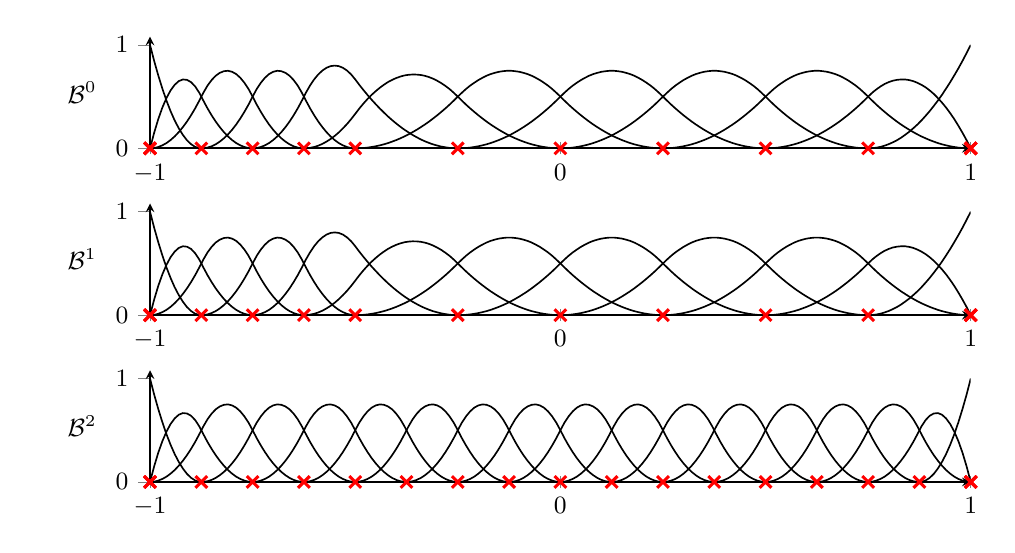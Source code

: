 % !TeX root = ../../main.tex
\begin{tikzpicture}%
\def\lineWidth{0.6pt}
\def\knotWidth{1.1pt}
\def\knotSize{3pt}
\def\elementWidth{3pt}
\def\colorLevelOne{black}
\def\colorLevelTwo{black}
\def\colorLevelThree{black}
%
\tikzset{% 
	elementLineStyle/.style={%
		color=red,solid,line width=\elementWidth, opacity=0
	}
}
\tikzset{% 
	knotsStyle/.style={%
		color=red,line width=\knotWidth,mark size=\knotSize,only marks,mark=x,mark options={solid}
	}
}
\tikzset{% 
	inactive/.style={%
		color=black,solid,line width=\lineWidth
	}
}
\tikzset{% 
	ap/.style={%
		solid,line width=\lineWidth
	}
}
\tikzset{% 
	am/.style={%
		solid,line width=\lineWidth
	}
}
\tikzset{% 
	aa/.style={%
		solid,line width=\lineWidth
	}
}
\begin{groupplot}[
group style={/tikz/background rectangle/.style={draw=none},
	group size=1 by 3,
	xlabels at=edge bottom,
%xticklabels at=edge bottom,
ylabels at=edge left
,yticklabels at=edge left
,vertical sep=0.7cm},
axis y line=left,
width=0.99\linewidth,
height=3cm, %(\overAllHeight-(\basisPlotDepth-1)*\plotSeparator) / \basisPlotDepth, 
    	%xlabel=x,
		ylabel=Y,
		xmin=-1,  xmax=1,
		ymin=0, ymax=1.08,
		ytick={0,1},
		%xtick={-1,0,1},
		tickpos=left,
		ytick align=outside,
		xtick align=outside,
		tick label style ={font=\small},
		label style ={font=\small},
		legend style={ font =\small },
		ymajorgrids=false,
		] %

				
				
\nextgroupplot[axis x line=bottom, xtick={-1,0,1}, ylabel=\phantom{$ \mathcal{THB} $}\llap{$\mathcal{B}^0 $}, ylabel style={rotate=-90}]
\addplot [inactive]
  table[row sep=crcr]{%
-1	1\\
-0.99	0.846\\
-0.98	0.706\\
-0.97	0.578\\
-0.96	0.462\\
-0.95	0.36\\
-0.94	0.27\\
-0.93	0.194\\
-0.92	0.13\\
-0.91	0.078\\
-0.9	0.04\\
-0.89	0.014\\
-0.88	0.002\\
-0.87	0\\
-0.86	0\\
-0.85	0\\
-0.84	0\\
-0.83	0\\
-0.82	0\\
-0.81	0\\
-0.8	0\\
-0.79	0\\
-0.78	0\\
-0.77	0\\
-0.76	0\\
-0.75	0\\
-0.74	0\\
-0.73	0\\
-0.72	0\\
-0.71	0\\
-0.7	0\\
-0.69	0\\
-0.68	0\\
-0.67	0\\
-0.66	0\\
-0.65	0\\
-0.64	0\\
-0.63	0\\
-0.62	0\\
-0.61	0\\
-0.6	0\\
-0.59	0\\
-0.58	0\\
-0.57	0\\
-0.56	0\\
-0.55	0\\
-0.54	0\\
-0.53	0\\
-0.52	0\\
-0.51	0\\
-0.5	0\\
-0.49	0\\
-0.48	0\\
-0.47	0\\
-0.46	0\\
-0.45	0\\
-0.44	0\\
-0.43	0\\
-0.42	0\\
-0.41	0\\
-0.4	0\\
-0.39	0\\
-0.38	0\\
-0.37	0\\
-0.36	0\\
-0.35	0\\
-0.34	0\\
-0.33	0\\
-0.32	0\\
-0.31	0\\
-0.3	0\\
-0.29	0\\
-0.28	0\\
-0.27	0\\
-0.26	0\\
-0.25	0\\
-0.24	0\\
-0.23	0\\
-0.22	0\\
-0.21	0\\
-0.2	0\\
-0.19	0\\
-0.18	0\\
-0.17	0\\
-0.16	0\\
-0.15	0\\
-0.14	0\\
-0.13	0\\
-0.12	0\\
-0.11	0\\
-0.1	0\\
-0.09	0\\
-0.08	0\\
-0.07	0\\
-0.06	0\\
-0.05	0\\
-0.04	0\\
-0.03	0\\
-0.02	0\\
-0.01	0\\
0	0\\
0.01	0\\
0.02	0\\
0.03	0\\
0.04	0\\
0.05	0\\
0.06	0\\
0.07	0\\
0.08	0\\
0.09	0\\
0.1	0\\
0.11	0\\
0.12	0\\
0.13	0\\
0.14	0\\
0.15	0\\
0.16	0\\
0.17	0\\
0.18	0\\
0.19	0\\
0.2	0\\
0.21	0\\
0.22	0\\
0.23	0\\
0.24	0\\
0.25	0\\
0.26	0\\
0.27	0\\
0.28	0\\
0.29	0\\
0.3	0\\
0.31	0\\
0.32	0\\
0.33	0\\
0.34	0\\
0.35	0\\
0.36	0\\
0.37	0\\
0.38	0\\
0.39	0\\
0.4	0\\
0.41	0\\
0.42	0\\
0.43	0\\
0.44	0\\
0.45	0\\
0.46	0\\
0.47	0\\
0.48	0\\
0.49	0\\
0.5	0\\
0.51	0\\
0.52	0\\
0.53	0\\
0.54	0\\
0.55	0\\
0.56	0\\
0.57	0\\
0.58	0\\
0.59	0\\
0.6	0\\
0.61	0\\
0.62	0\\
0.63	0\\
0.64	0\\
0.65	0\\
0.66	0\\
0.67	0\\
0.68	0\\
0.69	0\\
0.7	0\\
0.71	0\\
0.72	0\\
0.73	0\\
0.74	0\\
0.75	0\\
0.76	0\\
0.77	0\\
0.78	0\\
0.79	0\\
0.8	0\\
0.81	0\\
0.82	0\\
0.83	0\\
0.84	0\\
0.85	0\\
0.86	0\\
0.87	0\\
0.88	0\\
0.89	0\\
0.9	0\\
0.91	0\\
0.92	0\\
0.93	0\\
0.94	0\\
0.95	0\\
0.96	0\\
0.97	0\\
0.98	0\\
0.99	0\\
1	0\\
};
\addplot [inactive]
  table[row sep=crcr]{%
-1	0\\
-0.99	0.15\\
-0.98	0.282\\
-0.97	0.394\\
-0.96	0.486\\
-0.95	0.56\\
-0.94	0.614\\
-0.93	0.65\\
-0.92	0.666\\
-0.91	0.662\\
-0.9	0.64\\
-0.89	0.598\\
-0.88	0.538\\
-0.87	0.461\\
-0.86	0.387\\
-0.85	0.32\\
-0.84	0.259\\
-0.83	0.205\\
-0.82	0.157\\
-0.81	0.115\\
-0.8	0.08\\
-0.79	0.051\\
-0.78	0.029\\
-0.77	0.013\\
-0.76	0.003\\
-0.75	0\\
-0.74	0\\
-0.73	0\\
-0.72	0\\
-0.71	0\\
-0.7	0\\
-0.69	0\\
-0.68	0\\
-0.67	0\\
-0.66	0\\
-0.65	0\\
-0.64	0\\
-0.63	0\\
-0.62	0\\
-0.61	0\\
-0.6	0\\
-0.59	0\\
-0.58	0\\
-0.57	0\\
-0.56	0\\
-0.55	0\\
-0.54	0\\
-0.53	0\\
-0.52	0\\
-0.51	0\\
-0.5	0\\
-0.49	0\\
-0.48	0\\
-0.47	0\\
-0.46	0\\
-0.45	0\\
-0.44	0\\
-0.43	0\\
-0.42	0\\
-0.41	0\\
-0.4	0\\
-0.39	0\\
-0.38	0\\
-0.37	0\\
-0.36	0\\
-0.35	0\\
-0.34	0\\
-0.33	0\\
-0.32	0\\
-0.31	0\\
-0.3	0\\
-0.29	0\\
-0.28	0\\
-0.27	0\\
-0.26	0\\
-0.25	0\\
-0.24	0\\
-0.23	0\\
-0.22	0\\
-0.21	0\\
-0.2	0\\
-0.19	0\\
-0.18	0\\
-0.17	0\\
-0.16	0\\
-0.15	0\\
-0.14	0\\
-0.13	0\\
-0.12	0\\
-0.11	0\\
-0.1	0\\
-0.09	0\\
-0.08	0\\
-0.07	0\\
-0.06	0\\
-0.05	0\\
-0.04	0\\
-0.03	0\\
-0.02	0\\
-0.01	0\\
0	0\\
0.01	0\\
0.02	0\\
0.03	0\\
0.04	0\\
0.05	0\\
0.06	0\\
0.07	0\\
0.08	0\\
0.09	0\\
0.1	0\\
0.11	0\\
0.12	0\\
0.13	0\\
0.14	0\\
0.15	0\\
0.16	0\\
0.17	0\\
0.18	0\\
0.19	0\\
0.2	0\\
0.21	0\\
0.22	0\\
0.23	0\\
0.24	0\\
0.25	0\\
0.26	0\\
0.27	0\\
0.28	0\\
0.29	0\\
0.3	0\\
0.31	0\\
0.32	0\\
0.33	0\\
0.34	0\\
0.35	0\\
0.36	0\\
0.37	0\\
0.38	0\\
0.39	0\\
0.4	0\\
0.41	0\\
0.42	0\\
0.43	0\\
0.44	0\\
0.45	0\\
0.46	0\\
0.47	0\\
0.48	0\\
0.49	0\\
0.5	0\\
0.51	0\\
0.52	0\\
0.53	0\\
0.54	0\\
0.55	0\\
0.56	0\\
0.57	0\\
0.58	0\\
0.59	0\\
0.6	0\\
0.61	0\\
0.62	0\\
0.63	0\\
0.64	0\\
0.65	0\\
0.66	0\\
0.67	0\\
0.68	0\\
0.69	0\\
0.7	0\\
0.71	0\\
0.72	0\\
0.73	0\\
0.74	0\\
0.75	0\\
0.76	0\\
0.77	0\\
0.78	0\\
0.79	0\\
0.8	0\\
0.81	0\\
0.82	0\\
0.83	0\\
0.84	0\\
0.85	0\\
0.86	0\\
0.87	0\\
0.88	0\\
0.89	0\\
0.9	0\\
0.91	0\\
0.92	0\\
0.93	0\\
0.94	0\\
0.95	0\\
0.96	0\\
0.97	0\\
0.98	0\\
0.99	0\\
1	0\\
};
\addplot [inactive]
  table[row sep=crcr]{%
-1	0\\
-0.99	0.003\\
-0.98	0.013\\
-0.97	0.029\\
-0.96	0.051\\
-0.95	0.08\\
-0.94	0.115\\
-0.93	0.157\\
-0.92	0.205\\
-0.91	0.259\\
-0.9	0.32\\
-0.89	0.387\\
-0.88	0.461\\
-0.87	0.538\\
-0.86	0.606\\
-0.85	0.66\\
-0.84	0.702\\
-0.83	0.73\\
-0.82	0.746\\
-0.81	0.75\\
-0.8	0.74\\
-0.79	0.718\\
-0.78	0.682\\
-0.77	0.634\\
-0.76	0.574\\
-0.75	0.5\\
-0.74	0.423\\
-0.73	0.353\\
-0.72	0.289\\
-0.71	0.231\\
-0.7	0.18\\
-0.69	0.135\\
-0.68	0.097\\
-0.67	0.065\\
-0.66	0.039\\
-0.65	0.02\\
-0.64	0.007\\
-0.63	0.001\\
-0.62	0\\
-0.61	0\\
-0.6	0\\
-0.59	0\\
-0.58	0\\
-0.57	0\\
-0.56	0\\
-0.55	0\\
-0.54	0\\
-0.53	0\\
-0.52	0\\
-0.51	0\\
-0.5	0\\
-0.49	0\\
-0.48	0\\
-0.47	0\\
-0.46	0\\
-0.45	0\\
-0.44	0\\
-0.43	0\\
-0.42	0\\
-0.41	0\\
-0.4	0\\
-0.39	0\\
-0.38	0\\
-0.37	0\\
-0.36	0\\
-0.35	0\\
-0.34	0\\
-0.33	0\\
-0.32	0\\
-0.31	0\\
-0.3	0\\
-0.29	0\\
-0.28	0\\
-0.27	0\\
-0.26	0\\
-0.25	0\\
-0.24	0\\
-0.23	0\\
-0.22	0\\
-0.21	0\\
-0.2	0\\
-0.19	0\\
-0.18	0\\
-0.17	0\\
-0.16	0\\
-0.15	0\\
-0.14	0\\
-0.13	0\\
-0.12	0\\
-0.11	0\\
-0.1	0\\
-0.09	0\\
-0.08	0\\
-0.07	0\\
-0.06	0\\
-0.05	0\\
-0.04	0\\
-0.03	0\\
-0.02	0\\
-0.01	0\\
0	0\\
0.01	0\\
0.02	0\\
0.03	0\\
0.04	0\\
0.05	0\\
0.06	0\\
0.07	0\\
0.08	0\\
0.09	0\\
0.1	0\\
0.11	0\\
0.12	0\\
0.13	0\\
0.14	0\\
0.15	0\\
0.16	0\\
0.17	0\\
0.18	0\\
0.19	0\\
0.2	0\\
0.21	0\\
0.22	0\\
0.23	0\\
0.24	0\\
0.25	0\\
0.26	0\\
0.27	0\\
0.28	0\\
0.29	0\\
0.3	0\\
0.31	0\\
0.32	0\\
0.33	0\\
0.34	0\\
0.35	0\\
0.36	0\\
0.37	0\\
0.38	0\\
0.39	0\\
0.4	0\\
0.41	0\\
0.42	0\\
0.43	0\\
0.44	0\\
0.45	0\\
0.46	0\\
0.47	0\\
0.48	0\\
0.49	0\\
0.5	0\\
0.51	0\\
0.52	0\\
0.53	0\\
0.54	0\\
0.55	0\\
0.56	0\\
0.57	0\\
0.58	0\\
0.59	0\\
0.6	0\\
0.61	0\\
0.62	0\\
0.63	0\\
0.64	0\\
0.65	0\\
0.66	0\\
0.67	0\\
0.68	0\\
0.69	0\\
0.7	0\\
0.71	0\\
0.72	0\\
0.73	0\\
0.74	0\\
0.75	0\\
0.76	0\\
0.77	0\\
0.78	0\\
0.79	0\\
0.8	0\\
0.81	0\\
0.82	0\\
0.83	0\\
0.84	0\\
0.85	0\\
0.86	0\\
0.87	0\\
0.88	0\\
0.89	0\\
0.9	0\\
0.91	0\\
0.92	0\\
0.93	0\\
0.94	0\\
0.95	0\\
0.96	0\\
0.97	0\\
0.98	0\\
0.99	0\\
1	0\\
};
\addplot [inactive]
  table[row sep=crcr]{%
-1	0\\
-0.99	0\\
-0.98	0\\
-0.97	0\\
-0.96	0\\
-0.95	0\\
-0.94	0\\
-0.93	0\\
-0.92	0\\
-0.91	0\\
-0.9	0\\
-0.89	0\\
-0.88	0\\
-0.87	0.001\\
-0.86	0.007\\
-0.85	0.02\\
-0.84	0.039\\
-0.83	0.065\\
-0.82	0.097\\
-0.81	0.135\\
-0.8	0.18\\
-0.79	0.231\\
-0.78	0.289\\
-0.77	0.353\\
-0.76	0.423\\
-0.75	0.5\\
-0.74	0.574\\
-0.73	0.634\\
-0.72	0.682\\
-0.71	0.718\\
-0.7	0.74\\
-0.69	0.75\\
-0.68	0.746\\
-0.67	0.73\\
-0.66	0.702\\
-0.65	0.66\\
-0.64	0.606\\
-0.63	0.538\\
-0.62	0.461\\
-0.61	0.387\\
-0.6	0.32\\
-0.59	0.259\\
-0.58	0.205\\
-0.57	0.157\\
-0.56	0.115\\
-0.55	0.08\\
-0.54	0.051\\
-0.53	0.029\\
-0.52	0.013\\
-0.51	0.003\\
-0.5	0\\
-0.49	0\\
-0.48	0\\
-0.47	0\\
-0.46	0\\
-0.45	0\\
-0.44	0\\
-0.43	0\\
-0.42	0\\
-0.41	0\\
-0.4	0\\
-0.39	0\\
-0.38	0\\
-0.37	0\\
-0.36	0\\
-0.35	0\\
-0.34	0\\
-0.33	0\\
-0.32	0\\
-0.31	0\\
-0.3	0\\
-0.29	0\\
-0.28	0\\
-0.27	0\\
-0.26	0\\
-0.25	0\\
-0.24	0\\
-0.23	0\\
-0.22	0\\
-0.21	0\\
-0.2	0\\
-0.19	0\\
-0.18	0\\
-0.17	0\\
-0.16	0\\
-0.15	0\\
-0.14	0\\
-0.13	0\\
-0.12	0\\
-0.11	0\\
-0.1	0\\
-0.09	0\\
-0.08	0\\
-0.07	0\\
-0.06	0\\
-0.05	0\\
-0.04	0\\
-0.03	0\\
-0.02	0\\
-0.01	0\\
0	0\\
0.01	0\\
0.02	0\\
0.03	0\\
0.04	0\\
0.05	0\\
0.06	0\\
0.07	0\\
0.08	0\\
0.09	0\\
0.1	0\\
0.11	0\\
0.12	0\\
0.13	0\\
0.14	0\\
0.15	0\\
0.16	0\\
0.17	0\\
0.18	0\\
0.19	0\\
0.2	0\\
0.21	0\\
0.22	0\\
0.23	0\\
0.24	0\\
0.25	0\\
0.26	0\\
0.27	0\\
0.28	0\\
0.29	0\\
0.3	0\\
0.31	0\\
0.32	0\\
0.33	0\\
0.34	0\\
0.35	0\\
0.36	0\\
0.37	0\\
0.38	0\\
0.39	0\\
0.4	0\\
0.41	0\\
0.42	0\\
0.43	0\\
0.44	0\\
0.45	0\\
0.46	0\\
0.47	0\\
0.48	0\\
0.49	0\\
0.5	0\\
0.51	0\\
0.52	0\\
0.53	0\\
0.54	0\\
0.55	0\\
0.56	0\\
0.57	0\\
0.58	0\\
0.59	0\\
0.6	0\\
0.61	0\\
0.62	0\\
0.63	0\\
0.64	0\\
0.65	0\\
0.66	0\\
0.67	0\\
0.68	0\\
0.69	0\\
0.7	0\\
0.71	0\\
0.72	0\\
0.73	0\\
0.74	0\\
0.75	0\\
0.76	0\\
0.77	0\\
0.78	0\\
0.79	0\\
0.8	0\\
0.81	0\\
0.82	0\\
0.83	0\\
0.84	0\\
0.85	0\\
0.86	0\\
0.87	0\\
0.88	0\\
0.89	0\\
0.9	0\\
0.91	0\\
0.92	0\\
0.93	0\\
0.94	0\\
0.95	0\\
0.96	0\\
0.97	0\\
0.98	0\\
0.99	0\\
1	0\\
};
\addplot [inactive]
  table[row sep=crcr]{%
-1	0\\
-0.99	0\\
-0.98	0\\
-0.97	0\\
-0.96	0\\
-0.95	0\\
-0.94	0\\
-0.93	0\\
-0.92	0\\
-0.91	0\\
-0.9	0\\
-0.89	0\\
-0.88	0\\
-0.87	0\\
-0.86	0\\
-0.85	0\\
-0.84	0\\
-0.83	0\\
-0.82	0\\
-0.81	0\\
-0.8	0\\
-0.79	0\\
-0.78	0\\
-0.77	0\\
-0.76	0\\
-0.75	0\\
-0.74	0.003\\
-0.73	0.013\\
-0.72	0.029\\
-0.71	0.051\\
-0.7	0.08\\
-0.69	0.115\\
-0.68	0.157\\
-0.67	0.205\\
-0.66	0.259\\
-0.65	0.32\\
-0.64	0.387\\
-0.63	0.461\\
-0.62	0.539\\
-0.61	0.608\\
-0.6	0.667\\
-0.59	0.715\\
-0.58	0.752\\
-0.57	0.779\\
-0.56	0.795\\
-0.55	0.8\\
-0.54	0.795\\
-0.53	0.779\\
-0.52	0.752\\
-0.51	0.715\\
-0.5	0.667\\
-0.49	0.614\\
-0.48	0.564\\
-0.47	0.516\\
-0.46	0.47\\
-0.45	0.427\\
-0.44	0.385\\
-0.43	0.346\\
-0.42	0.308\\
-0.41	0.273\\
-0.4	0.24\\
-0.39	0.209\\
-0.38	0.18\\
-0.37	0.154\\
-0.36	0.129\\
-0.35	0.107\\
-0.34	0.086\\
-0.33	0.068\\
-0.32	0.052\\
-0.31	0.038\\
-0.3	0.027\\
-0.29	0.017\\
-0.28	0.01\\
-0.27	0.004\\
-0.26	0.001\\
-0.25	0\\
-0.24	0\\
-0.23	0\\
-0.22	0\\
-0.21	0\\
-0.2	0\\
-0.19	0\\
-0.18	0\\
-0.17	0\\
-0.16	0\\
-0.15	0\\
-0.14	0\\
-0.13	0\\
-0.12	0\\
-0.11	0\\
-0.1	0\\
-0.09	0\\
-0.08	0\\
-0.07	0\\
-0.06	0\\
-0.05	0\\
-0.04	0\\
-0.03	0\\
-0.02	0\\
-0.01	0\\
0	0\\
0.01	0\\
0.02	0\\
0.03	0\\
0.04	0\\
0.05	0\\
0.06	0\\
0.07	0\\
0.08	0\\
0.09	0\\
0.1	0\\
0.11	0\\
0.12	0\\
0.13	0\\
0.14	0\\
0.15	0\\
0.16	0\\
0.17	0\\
0.18	0\\
0.19	0\\
0.2	0\\
0.21	0\\
0.22	0\\
0.23	0\\
0.24	0\\
0.25	0\\
0.26	0\\
0.27	0\\
0.28	0\\
0.29	0\\
0.3	0\\
0.31	0\\
0.32	0\\
0.33	0\\
0.34	0\\
0.35	0\\
0.36	0\\
0.37	0\\
0.38	0\\
0.39	0\\
0.4	0\\
0.41	0\\
0.42	0\\
0.43	0\\
0.44	0\\
0.45	0\\
0.46	0\\
0.47	0\\
0.48	0\\
0.49	0\\
0.5	0\\
0.51	0\\
0.52	0\\
0.53	0\\
0.54	0\\
0.55	0\\
0.56	0\\
0.57	0\\
0.58	0\\
0.59	0\\
0.6	0\\
0.61	0\\
0.62	0\\
0.63	0\\
0.64	0\\
0.65	0\\
0.66	0\\
0.67	0\\
0.68	0\\
0.69	0\\
0.7	0\\
0.71	0\\
0.72	0\\
0.73	0\\
0.74	0\\
0.75	0\\
0.76	0\\
0.77	0\\
0.78	0\\
0.79	0\\
0.8	0\\
0.81	0\\
0.82	0\\
0.83	0\\
0.84	0\\
0.85	0\\
0.86	0\\
0.87	0\\
0.88	0\\
0.89	0\\
0.9	0\\
0.91	0\\
0.92	0\\
0.93	0\\
0.94	0\\
0.95	0\\
0.96	0\\
0.97	0\\
0.98	0\\
0.99	0\\
1	0\\
};
\addplot [inactive]
  table[row sep=crcr]{%
-1	0\\
-0.99	0\\
-0.98	0\\
-0.97	0\\
-0.96	0\\
-0.95	0\\
-0.94	0\\
-0.93	0\\
-0.92	0\\
-0.91	0\\
-0.9	0\\
-0.89	0\\
-0.88	0\\
-0.87	0\\
-0.86	0\\
-0.85	0\\
-0.84	0\\
-0.83	0\\
-0.82	0\\
-0.81	0\\
-0.8	0\\
-0.79	0\\
-0.78	0\\
-0.77	0\\
-0.76	0\\
-0.75	0\\
-0.74	0\\
-0.73	0\\
-0.72	0\\
-0.71	0\\
-0.7	0\\
-0.69	0\\
-0.68	0\\
-0.67	0\\
-0.66	0\\
-0.65	0\\
-0.64	0\\
-0.63	0\\
-0.62	0.001\\
-0.61	0.005\\
-0.6	0.013\\
-0.59	0.026\\
-0.58	0.043\\
-0.57	0.065\\
-0.56	0.09\\
-0.55	0.12\\
-0.54	0.154\\
-0.53	0.193\\
-0.52	0.235\\
-0.51	0.282\\
-0.5	0.333\\
-0.49	0.385\\
-0.48	0.433\\
-0.47	0.477\\
-0.46	0.517\\
-0.45	0.553\\
-0.44	0.586\\
-0.43	0.615\\
-0.42	0.641\\
-0.41	0.662\\
-0.4	0.68\\
-0.39	0.694\\
-0.38	0.705\\
-0.37	0.711\\
-0.36	0.714\\
-0.35	0.713\\
-0.34	0.709\\
-0.33	0.701\\
-0.32	0.689\\
-0.31	0.673\\
-0.3	0.653\\
-0.29	0.63\\
-0.28	0.603\\
-0.27	0.573\\
-0.26	0.538\\
-0.25	0.5\\
-0.24	0.461\\
-0.23	0.423\\
-0.22	0.387\\
-0.21	0.353\\
-0.2	0.32\\
-0.19	0.289\\
-0.18	0.259\\
-0.17	0.231\\
-0.16	0.205\\
-0.15	0.18\\
-0.14	0.157\\
-0.13	0.135\\
-0.12	0.115\\
-0.11	0.097\\
-0.1	0.08\\
-0.09	0.065\\
-0.08	0.051\\
-0.07	0.039\\
-0.06	0.029\\
-0.05	0.02\\
-0.04	0.013\\
-0.03	0.007\\
-0.02	0.003\\
-0.01	0.001\\
0	0\\
0.01	0\\
0.02	0\\
0.03	0\\
0.04	0\\
0.05	0\\
0.06	0\\
0.07	0\\
0.08	0\\
0.09	0\\
0.1	0\\
0.11	0\\
0.12	0\\
0.13	0\\
0.14	0\\
0.15	0\\
0.16	0\\
0.17	0\\
0.18	0\\
0.19	0\\
0.2	0\\
0.21	0\\
0.22	0\\
0.23	0\\
0.24	0\\
0.25	0\\
0.26	0\\
0.27	0\\
0.28	0\\
0.29	0\\
0.3	0\\
0.31	0\\
0.32	0\\
0.33	0\\
0.34	0\\
0.35	0\\
0.36	0\\
0.37	0\\
0.38	0\\
0.39	0\\
0.4	0\\
0.41	0\\
0.42	0\\
0.43	0\\
0.44	0\\
0.45	0\\
0.46	0\\
0.47	0\\
0.48	0\\
0.49	0\\
0.5	0\\
0.51	0\\
0.52	0\\
0.53	0\\
0.54	0\\
0.55	0\\
0.56	0\\
0.57	0\\
0.58	0\\
0.59	0\\
0.6	0\\
0.61	0\\
0.62	0\\
0.63	0\\
0.64	0\\
0.65	0\\
0.66	0\\
0.67	0\\
0.68	0\\
0.69	0\\
0.7	0\\
0.71	0\\
0.72	0\\
0.73	0\\
0.74	0\\
0.75	0\\
0.76	0\\
0.77	0\\
0.78	0\\
0.79	0\\
0.8	0\\
0.81	0\\
0.82	0\\
0.83	0\\
0.84	0\\
0.85	0\\
0.86	0\\
0.87	0\\
0.88	0\\
0.89	0\\
0.9	0\\
0.91	0\\
0.92	0\\
0.93	0\\
0.94	0\\
0.95	0\\
0.96	0\\
0.97	0\\
0.98	0\\
0.99	0\\
1	0\\
};
\addplot [inactive]
  table[row sep=crcr]{%
-1	0\\
-0.99	0\\
-0.98	0\\
-0.97	0\\
-0.96	0\\
-0.95	0\\
-0.94	0\\
-0.93	0\\
-0.92	0\\
-0.91	0\\
-0.9	0\\
-0.89	0\\
-0.88	0\\
-0.87	0\\
-0.86	0\\
-0.85	0\\
-0.84	0\\
-0.83	0\\
-0.82	0\\
-0.81	0\\
-0.8	0\\
-0.79	0\\
-0.78	0\\
-0.77	0\\
-0.76	0\\
-0.75	0\\
-0.74	0\\
-0.73	0\\
-0.72	0\\
-0.71	0\\
-0.7	0\\
-0.69	0\\
-0.68	0\\
-0.67	0\\
-0.66	0\\
-0.65	0\\
-0.64	0\\
-0.63	0\\
-0.62	0\\
-0.61	0\\
-0.6	0\\
-0.59	0\\
-0.58	0\\
-0.57	0\\
-0.56	0\\
-0.55	0\\
-0.54	0\\
-0.53	0\\
-0.52	0\\
-0.51	0\\
-0.5	0\\
-0.49	0.001\\
-0.48	0.003\\
-0.47	0.007\\
-0.46	0.013\\
-0.45	0.02\\
-0.44	0.029\\
-0.43	0.039\\
-0.42	0.051\\
-0.41	0.065\\
-0.4	0.08\\
-0.39	0.097\\
-0.38	0.115\\
-0.37	0.135\\
-0.36	0.157\\
-0.35	0.18\\
-0.34	0.205\\
-0.33	0.231\\
-0.32	0.259\\
-0.31	0.289\\
-0.3	0.32\\
-0.29	0.353\\
-0.28	0.387\\
-0.27	0.423\\
-0.26	0.461\\
-0.25	0.5\\
-0.24	0.538\\
-0.23	0.574\\
-0.22	0.606\\
-0.21	0.634\\
-0.2	0.66\\
-0.19	0.682\\
-0.18	0.702\\
-0.17	0.718\\
-0.16	0.73\\
-0.15	0.74\\
-0.14	0.746\\
-0.13	0.75\\
-0.12	0.75\\
-0.11	0.746\\
-0.1	0.74\\
-0.09	0.73\\
-0.08	0.718\\
-0.07	0.702\\
-0.06	0.682\\
-0.05	0.66\\
-0.04	0.634\\
-0.03	0.606\\
-0.02	0.574\\
-0.01	0.538\\
0	0.5\\
0.01	0.461\\
0.02	0.423\\
0.03	0.387\\
0.04	0.353\\
0.05	0.32\\
0.06	0.289\\
0.07	0.259\\
0.08	0.231\\
0.09	0.205\\
0.1	0.18\\
0.11	0.157\\
0.12	0.135\\
0.13	0.115\\
0.14	0.097\\
0.15	0.08\\
0.16	0.065\\
0.17	0.051\\
0.18	0.039\\
0.19	0.029\\
0.2	0.02\\
0.21	0.013\\
0.22	0.007\\
0.23	0.003\\
0.24	0.001\\
0.25	0\\
0.26	0\\
0.27	0\\
0.28	0\\
0.29	0\\
0.3	0\\
0.31	0\\
0.32	0\\
0.33	0\\
0.34	0\\
0.35	0\\
0.36	0\\
0.37	0\\
0.38	0\\
0.39	0\\
0.4	0\\
0.41	0\\
0.42	0\\
0.43	0\\
0.44	0\\
0.45	0\\
0.46	0\\
0.47	0\\
0.48	0\\
0.49	0\\
0.5	0\\
0.51	0\\
0.52	0\\
0.53	0\\
0.54	0\\
0.55	0\\
0.56	0\\
0.57	0\\
0.58	0\\
0.59	0\\
0.6	0\\
0.61	0\\
0.62	0\\
0.63	0\\
0.64	0\\
0.65	0\\
0.66	0\\
0.67	0\\
0.68	0\\
0.69	0\\
0.7	0\\
0.71	0\\
0.72	0\\
0.73	0\\
0.74	0\\
0.75	0\\
0.76	0\\
0.77	0\\
0.78	0\\
0.79	0\\
0.8	0\\
0.81	0\\
0.82	0\\
0.83	0\\
0.84	0\\
0.85	0\\
0.86	0\\
0.87	0\\
0.88	0\\
0.89	0\\
0.9	0\\
0.91	0\\
0.92	0\\
0.93	0\\
0.94	0\\
0.95	0\\
0.96	0\\
0.97	0\\
0.98	0\\
0.99	0\\
1	0\\
};
\addplot [inactive]
  table[row sep=crcr]{%
-1	0\\
-0.99	0\\
-0.98	0\\
-0.97	0\\
-0.96	0\\
-0.95	0\\
-0.94	0\\
-0.93	0\\
-0.92	0\\
-0.91	0\\
-0.9	0\\
-0.89	0\\
-0.88	0\\
-0.87	0\\
-0.86	0\\
-0.85	0\\
-0.84	0\\
-0.83	0\\
-0.82	0\\
-0.81	0\\
-0.8	0\\
-0.79	0\\
-0.78	0\\
-0.77	0\\
-0.76	0\\
-0.75	0\\
-0.74	0\\
-0.73	0\\
-0.72	0\\
-0.71	0\\
-0.7	0\\
-0.69	0\\
-0.68	0\\
-0.67	0\\
-0.66	0\\
-0.65	0\\
-0.64	0\\
-0.63	0\\
-0.62	0\\
-0.61	0\\
-0.6	0\\
-0.59	0\\
-0.58	0\\
-0.57	0\\
-0.56	0\\
-0.55	0\\
-0.54	0\\
-0.53	0\\
-0.52	0\\
-0.51	0\\
-0.5	0\\
-0.49	0\\
-0.48	0\\
-0.47	0\\
-0.46	0\\
-0.45	0\\
-0.44	0\\
-0.43	0\\
-0.42	0\\
-0.41	0\\
-0.4	0\\
-0.39	0\\
-0.38	0\\
-0.37	0\\
-0.36	0\\
-0.35	0\\
-0.34	0\\
-0.33	0\\
-0.32	0\\
-0.31	0\\
-0.3	0\\
-0.29	0\\
-0.28	0\\
-0.27	0\\
-0.26	0\\
-0.25	0\\
-0.24	0.001\\
-0.23	0.003\\
-0.22	0.007\\
-0.21	0.013\\
-0.2	0.02\\
-0.19	0.029\\
-0.18	0.039\\
-0.17	0.051\\
-0.16	0.065\\
-0.15	0.08\\
-0.14	0.097\\
-0.13	0.115\\
-0.12	0.135\\
-0.11	0.157\\
-0.1	0.18\\
-0.09	0.205\\
-0.08	0.231\\
-0.07	0.259\\
-0.06	0.289\\
-0.05	0.32\\
-0.04	0.353\\
-0.03	0.387\\
-0.02	0.423\\
-0.01	0.461\\
0	0.5\\
0.01	0.538\\
0.02	0.574\\
0.03	0.606\\
0.04	0.634\\
0.05	0.66\\
0.06	0.682\\
0.07	0.702\\
0.08	0.718\\
0.09	0.73\\
0.1	0.74\\
0.11	0.746\\
0.12	0.75\\
0.13	0.75\\
0.14	0.746\\
0.15	0.74\\
0.16	0.73\\
0.17	0.718\\
0.18	0.702\\
0.19	0.682\\
0.2	0.66\\
0.21	0.634\\
0.22	0.606\\
0.23	0.574\\
0.24	0.538\\
0.25	0.5\\
0.26	0.461\\
0.27	0.423\\
0.28	0.387\\
0.29	0.353\\
0.3	0.32\\
0.31	0.289\\
0.32	0.259\\
0.33	0.231\\
0.34	0.205\\
0.35	0.18\\
0.36	0.157\\
0.37	0.135\\
0.38	0.115\\
0.39	0.097\\
0.4	0.08\\
0.41	0.065\\
0.42	0.051\\
0.43	0.039\\
0.44	0.029\\
0.45	0.02\\
0.46	0.013\\
0.47	0.007\\
0.48	0.003\\
0.49	0.001\\
0.5	0\\
0.51	0\\
0.52	0\\
0.53	0\\
0.54	0\\
0.55	0\\
0.56	0\\
0.57	0\\
0.58	0\\
0.59	0\\
0.6	0\\
0.61	0\\
0.62	0\\
0.63	0\\
0.64	0\\
0.65	0\\
0.66	0\\
0.67	0\\
0.68	0\\
0.69	0\\
0.7	0\\
0.71	0\\
0.72	0\\
0.73	0\\
0.74	0\\
0.75	0\\
0.76	0\\
0.77	0\\
0.78	0\\
0.79	0\\
0.8	0\\
0.81	0\\
0.82	0\\
0.83	0\\
0.84	0\\
0.85	0\\
0.86	0\\
0.87	0\\
0.88	0\\
0.89	0\\
0.9	0\\
0.91	0\\
0.92	0\\
0.93	0\\
0.94	0\\
0.95	0\\
0.96	0\\
0.97	0\\
0.98	0\\
0.99	0\\
1	0\\
};
\addplot [inactive]
  table[row sep=crcr]{%
-1	0\\
-0.99	0\\
-0.98	0\\
-0.97	0\\
-0.96	0\\
-0.95	0\\
-0.94	0\\
-0.93	0\\
-0.92	0\\
-0.91	0\\
-0.9	0\\
-0.89	0\\
-0.88	0\\
-0.87	0\\
-0.86	0\\
-0.85	0\\
-0.84	0\\
-0.83	0\\
-0.82	0\\
-0.81	0\\
-0.8	0\\
-0.79	0\\
-0.78	0\\
-0.77	0\\
-0.76	0\\
-0.75	0\\
-0.74	0\\
-0.73	0\\
-0.72	0\\
-0.71	0\\
-0.7	0\\
-0.69	0\\
-0.68	0\\
-0.67	0\\
-0.66	0\\
-0.65	0\\
-0.64	0\\
-0.63	0\\
-0.62	0\\
-0.61	0\\
-0.6	0\\
-0.59	0\\
-0.58	0\\
-0.57	0\\
-0.56	0\\
-0.55	0\\
-0.54	0\\
-0.53	0\\
-0.52	0\\
-0.51	0\\
-0.5	0\\
-0.49	0\\
-0.48	0\\
-0.47	0\\
-0.46	0\\
-0.45	0\\
-0.44	0\\
-0.43	0\\
-0.42	0\\
-0.41	0\\
-0.4	0\\
-0.39	0\\
-0.38	0\\
-0.37	0\\
-0.36	0\\
-0.35	0\\
-0.34	0\\
-0.33	0\\
-0.32	0\\
-0.31	0\\
-0.3	0\\
-0.29	0\\
-0.28	0\\
-0.27	0\\
-0.26	0\\
-0.25	0\\
-0.24	0\\
-0.23	0\\
-0.22	0\\
-0.21	0\\
-0.2	0\\
-0.19	0\\
-0.18	0\\
-0.17	0\\
-0.16	0\\
-0.15	0\\
-0.14	0\\
-0.13	0\\
-0.12	0\\
-0.11	0\\
-0.1	0\\
-0.09	0\\
-0.08	0\\
-0.07	0\\
-0.06	0\\
-0.05	0\\
-0.04	0\\
-0.03	0\\
-0.02	0\\
-0.01	0\\
0	0\\
0.01	0.001\\
0.02	0.003\\
0.03	0.007\\
0.04	0.013\\
0.05	0.02\\
0.06	0.029\\
0.07	0.039\\
0.08	0.051\\
0.09	0.065\\
0.1	0.08\\
0.11	0.097\\
0.12	0.115\\
0.13	0.135\\
0.14	0.157\\
0.15	0.18\\
0.16	0.205\\
0.17	0.231\\
0.18	0.259\\
0.19	0.289\\
0.2	0.32\\
0.21	0.353\\
0.22	0.387\\
0.23	0.423\\
0.24	0.461\\
0.25	0.5\\
0.26	0.538\\
0.27	0.574\\
0.28	0.606\\
0.29	0.634\\
0.3	0.66\\
0.31	0.682\\
0.32	0.702\\
0.33	0.718\\
0.34	0.73\\
0.35	0.74\\
0.36	0.746\\
0.37	0.75\\
0.38	0.75\\
0.39	0.746\\
0.4	0.74\\
0.41	0.73\\
0.42	0.718\\
0.43	0.702\\
0.44	0.682\\
0.45	0.66\\
0.46	0.634\\
0.47	0.606\\
0.48	0.574\\
0.49	0.538\\
0.5	0.5\\
0.51	0.461\\
0.52	0.423\\
0.53	0.387\\
0.54	0.353\\
0.55	0.32\\
0.56	0.289\\
0.57	0.259\\
0.58	0.231\\
0.59	0.205\\
0.6	0.18\\
0.61	0.157\\
0.62	0.135\\
0.63	0.115\\
0.64	0.097\\
0.65	0.08\\
0.66	0.065\\
0.67	0.051\\
0.68	0.039\\
0.69	0.029\\
0.7	0.02\\
0.71	0.013\\
0.72	0.007\\
0.73	0.003\\
0.74	0.001\\
0.75	0\\
0.76	0\\
0.77	0\\
0.78	0\\
0.79	0\\
0.8	0\\
0.81	0\\
0.82	0\\
0.83	0\\
0.84	0\\
0.85	0\\
0.86	0\\
0.87	0\\
0.88	0\\
0.89	0\\
0.9	0\\
0.91	0\\
0.92	0\\
0.93	0\\
0.94	0\\
0.95	0\\
0.96	0\\
0.97	0\\
0.98	0\\
0.99	0\\
1	0\\
};
\addplot [inactive]
  table[row sep=crcr]{%
-1	0\\
-0.99	0\\
-0.98	0\\
-0.97	0\\
-0.96	0\\
-0.95	0\\
-0.94	0\\
-0.93	0\\
-0.92	0\\
-0.91	0\\
-0.9	0\\
-0.89	0\\
-0.88	0\\
-0.87	0\\
-0.86	0\\
-0.85	0\\
-0.84	0\\
-0.83	0\\
-0.82	0\\
-0.81	0\\
-0.8	0\\
-0.79	0\\
-0.78	0\\
-0.77	0\\
-0.76	0\\
-0.75	0\\
-0.74	0\\
-0.73	0\\
-0.72	0\\
-0.71	0\\
-0.7	0\\
-0.69	0\\
-0.68	0\\
-0.67	0\\
-0.66	0\\
-0.65	0\\
-0.64	0\\
-0.63	0\\
-0.62	0\\
-0.61	0\\
-0.6	0\\
-0.59	0\\
-0.58	0\\
-0.57	0\\
-0.56	0\\
-0.55	0\\
-0.54	0\\
-0.53	0\\
-0.52	0\\
-0.51	0\\
-0.5	0\\
-0.49	0\\
-0.48	0\\
-0.47	0\\
-0.46	0\\
-0.45	0\\
-0.44	0\\
-0.43	0\\
-0.42	0\\
-0.41	0\\
-0.4	0\\
-0.39	0\\
-0.38	0\\
-0.37	0\\
-0.36	0\\
-0.35	0\\
-0.34	0\\
-0.33	0\\
-0.32	0\\
-0.31	0\\
-0.3	0\\
-0.29	0\\
-0.28	0\\
-0.27	0\\
-0.26	0\\
-0.25	0\\
-0.24	0\\
-0.23	0\\
-0.22	0\\
-0.21	0\\
-0.2	0\\
-0.19	0\\
-0.18	0\\
-0.17	0\\
-0.16	0\\
-0.15	0\\
-0.14	0\\
-0.13	0\\
-0.12	0\\
-0.11	0\\
-0.1	0\\
-0.09	0\\
-0.08	0\\
-0.07	0\\
-0.06	0\\
-0.05	0\\
-0.04	0\\
-0.03	0\\
-0.02	0\\
-0.01	0\\
0	0\\
0.01	0\\
0.02	0\\
0.03	0\\
0.04	0\\
0.05	0\\
0.06	0\\
0.07	0\\
0.08	0\\
0.09	0\\
0.1	0\\
0.11	0\\
0.12	0\\
0.13	0\\
0.14	0\\
0.15	0\\
0.16	0\\
0.17	0\\
0.18	0\\
0.19	0\\
0.2	0\\
0.21	0\\
0.22	0\\
0.23	0\\
0.24	0\\
0.25	0\\
0.26	0.001\\
0.27	0.003\\
0.28	0.007\\
0.29	0.013\\
0.3	0.02\\
0.31	0.029\\
0.32	0.039\\
0.33	0.051\\
0.34	0.065\\
0.35	0.08\\
0.36	0.097\\
0.37	0.115\\
0.38	0.135\\
0.39	0.157\\
0.4	0.18\\
0.41	0.205\\
0.42	0.231\\
0.43	0.259\\
0.44	0.289\\
0.45	0.32\\
0.46	0.353\\
0.47	0.387\\
0.48	0.423\\
0.49	0.461\\
0.5	0.5\\
0.51	0.538\\
0.52	0.574\\
0.53	0.606\\
0.54	0.634\\
0.55	0.66\\
0.56	0.682\\
0.57	0.702\\
0.58	0.718\\
0.59	0.73\\
0.6	0.74\\
0.61	0.746\\
0.62	0.75\\
0.63	0.75\\
0.64	0.746\\
0.65	0.74\\
0.66	0.73\\
0.67	0.718\\
0.68	0.702\\
0.69	0.682\\
0.7	0.66\\
0.71	0.634\\
0.72	0.606\\
0.73	0.574\\
0.74	0.538\\
0.75	0.5\\
0.76	0.461\\
0.77	0.423\\
0.78	0.387\\
0.79	0.353\\
0.8	0.32\\
0.81	0.289\\
0.82	0.259\\
0.83	0.231\\
0.84	0.205\\
0.85	0.18\\
0.86	0.157\\
0.87	0.135\\
0.88	0.115\\
0.89	0.097\\
0.9	0.08\\
0.91	0.065\\
0.92	0.051\\
0.93	0.039\\
0.94	0.029\\
0.95	0.02\\
0.96	0.013\\
0.97	0.007\\
0.98	0.003\\
0.99	0.001\\
1	0\\
};
\addplot [inactive]
  table[row sep=crcr]{%
-1	0\\
-0.99	0\\
-0.98	0\\
-0.97	0\\
-0.96	0\\
-0.95	0\\
-0.94	0\\
-0.93	0\\
-0.92	0\\
-0.91	0\\
-0.9	0\\
-0.89	0\\
-0.88	0\\
-0.87	0\\
-0.86	0\\
-0.85	0\\
-0.84	0\\
-0.83	0\\
-0.82	0\\
-0.81	0\\
-0.8	0\\
-0.79	0\\
-0.78	0\\
-0.77	0\\
-0.76	0\\
-0.75	0\\
-0.74	0\\
-0.73	0\\
-0.72	0\\
-0.71	0\\
-0.7	0\\
-0.69	0\\
-0.68	0\\
-0.67	0\\
-0.66	0\\
-0.65	0\\
-0.64	0\\
-0.63	0\\
-0.62	0\\
-0.61	0\\
-0.6	0\\
-0.59	0\\
-0.58	0\\
-0.57	0\\
-0.56	0\\
-0.55	0\\
-0.54	0\\
-0.53	0\\
-0.52	0\\
-0.51	0\\
-0.5	0\\
-0.49	0\\
-0.48	0\\
-0.47	0\\
-0.46	0\\
-0.45	0\\
-0.44	0\\
-0.43	0\\
-0.42	0\\
-0.41	0\\
-0.4	0\\
-0.39	0\\
-0.38	0\\
-0.37	0\\
-0.36	0\\
-0.35	0\\
-0.34	0\\
-0.33	0\\
-0.32	0\\
-0.31	0\\
-0.3	0\\
-0.29	0\\
-0.28	0\\
-0.27	0\\
-0.26	0\\
-0.25	0\\
-0.24	0\\
-0.23	0\\
-0.22	0\\
-0.21	0\\
-0.2	0\\
-0.19	0\\
-0.18	0\\
-0.17	0\\
-0.16	0\\
-0.15	0\\
-0.14	0\\
-0.13	0\\
-0.12	0\\
-0.11	0\\
-0.1	0\\
-0.09	0\\
-0.08	0\\
-0.07	0\\
-0.06	0\\
-0.05	0\\
-0.04	0\\
-0.03	0\\
-0.02	0\\
-0.01	0\\
0	0\\
0.01	0\\
0.02	0\\
0.03	0\\
0.04	0\\
0.05	0\\
0.06	0\\
0.07	0\\
0.08	0\\
0.09	0\\
0.1	0\\
0.11	0\\
0.12	0\\
0.13	0\\
0.14	0\\
0.15	0\\
0.16	0\\
0.17	0\\
0.18	0\\
0.19	0\\
0.2	0\\
0.21	0\\
0.22	0\\
0.23	0\\
0.24	0\\
0.25	0\\
0.26	0\\
0.27	0\\
0.28	0\\
0.29	0\\
0.3	0\\
0.31	0\\
0.32	0\\
0.33	0\\
0.34	0\\
0.35	0\\
0.36	0\\
0.37	0\\
0.38	0\\
0.39	0\\
0.4	0\\
0.41	0\\
0.42	0\\
0.43	0\\
0.44	0\\
0.45	0\\
0.46	0\\
0.47	0\\
0.48	0\\
0.49	0\\
0.5	0\\
0.51	0.001\\
0.52	0.003\\
0.53	0.007\\
0.54	0.013\\
0.55	0.02\\
0.56	0.029\\
0.57	0.039\\
0.58	0.051\\
0.59	0.065\\
0.6	0.08\\
0.61	0.097\\
0.62	0.115\\
0.63	0.135\\
0.64	0.157\\
0.65	0.18\\
0.66	0.205\\
0.67	0.231\\
0.68	0.259\\
0.69	0.289\\
0.7	0.32\\
0.71	0.353\\
0.72	0.387\\
0.73	0.423\\
0.74	0.461\\
0.75	0.5\\
0.76	0.538\\
0.77	0.57\\
0.78	0.598\\
0.79	0.622\\
0.8	0.64\\
0.81	0.654\\
0.82	0.662\\
0.83	0.666\\
0.84	0.666\\
0.85	0.66\\
0.86	0.65\\
0.87	0.634\\
0.88	0.614\\
0.89	0.59\\
0.9	0.56\\
0.91	0.526\\
0.92	0.486\\
0.93	0.442\\
0.94	0.394\\
0.95	0.34\\
0.96	0.282\\
0.97	0.218\\
0.98	0.15\\
0.99	0.078\\
1	0\\
};
\addplot [inactive]
  table[row sep=crcr]{%
-1	0\\
-0.99	0\\
-0.98	0\\
-0.97	0\\
-0.96	0\\
-0.95	0\\
-0.94	0\\
-0.93	0\\
-0.92	0\\
-0.91	0\\
-0.9	0\\
-0.89	0\\
-0.88	0\\
-0.87	0\\
-0.86	0\\
-0.85	0\\
-0.84	0\\
-0.83	0\\
-0.82	0\\
-0.81	0\\
-0.8	0\\
-0.79	0\\
-0.78	0\\
-0.77	0\\
-0.76	0\\
-0.75	0\\
-0.74	0\\
-0.73	0\\
-0.72	0\\
-0.71	0\\
-0.7	0\\
-0.69	0\\
-0.68	0\\
-0.67	0\\
-0.66	0\\
-0.65	0\\
-0.64	0\\
-0.63	0\\
-0.62	0\\
-0.61	0\\
-0.6	0\\
-0.59	0\\
-0.58	0\\
-0.57	0\\
-0.56	0\\
-0.55	0\\
-0.54	0\\
-0.53	0\\
-0.52	0\\
-0.51	0\\
-0.5	0\\
-0.49	0\\
-0.48	0\\
-0.47	0\\
-0.46	0\\
-0.45	0\\
-0.44	0\\
-0.43	0\\
-0.42	0\\
-0.41	0\\
-0.4	0\\
-0.39	0\\
-0.38	0\\
-0.37	0\\
-0.36	0\\
-0.35	0\\
-0.34	0\\
-0.33	0\\
-0.32	0\\
-0.31	0\\
-0.3	0\\
-0.29	0\\
-0.28	0\\
-0.27	0\\
-0.26	0\\
-0.25	0\\
-0.24	0\\
-0.23	0\\
-0.22	0\\
-0.21	0\\
-0.2	0\\
-0.19	0\\
-0.18	0\\
-0.17	0\\
-0.16	0\\
-0.15	0\\
-0.14	0\\
-0.13	0\\
-0.12	0\\
-0.11	0\\
-0.1	0\\
-0.09	0\\
-0.08	0\\
-0.07	0\\
-0.06	0\\
-0.05	0\\
-0.04	0\\
-0.03	0\\
-0.02	0\\
-0.01	0\\
0	0\\
0.01	0\\
0.02	0\\
0.03	0\\
0.04	0\\
0.05	0\\
0.06	0\\
0.07	0\\
0.08	0\\
0.09	0\\
0.1	0\\
0.11	0\\
0.12	0\\
0.13	0\\
0.14	0\\
0.15	0\\
0.16	0\\
0.17	0\\
0.18	0\\
0.19	0\\
0.2	0\\
0.21	0\\
0.22	0\\
0.23	0\\
0.24	0\\
0.25	0\\
0.26	0\\
0.27	0\\
0.28	0\\
0.29	0\\
0.3	0\\
0.31	0\\
0.32	0\\
0.33	0\\
0.34	0\\
0.35	0\\
0.36	0\\
0.37	0\\
0.38	0\\
0.39	0\\
0.4	0\\
0.41	0\\
0.42	0\\
0.43	0\\
0.44	0\\
0.45	0\\
0.46	0\\
0.47	0\\
0.48	0\\
0.49	0\\
0.5	0\\
0.51	0\\
0.52	0\\
0.53	0\\
0.54	0\\
0.55	0\\
0.56	0\\
0.57	0\\
0.58	0\\
0.59	0\\
0.6	0\\
0.61	0\\
0.62	0\\
0.63	0\\
0.64	0\\
0.65	0\\
0.66	0\\
0.67	0\\
0.68	0\\
0.69	0\\
0.7	0\\
0.71	0\\
0.72	0\\
0.73	0\\
0.74	0\\
0.75	0\\
0.76	0.002\\
0.77	0.006\\
0.78	0.014\\
0.79	0.026\\
0.8	0.04\\
0.81	0.058\\
0.82	0.078\\
0.83	0.102\\
0.84	0.13\\
0.85	0.16\\
0.86	0.194\\
0.87	0.23\\
0.88	0.27\\
0.89	0.314\\
0.9	0.36\\
0.91	0.41\\
0.92	0.462\\
0.93	0.518\\
0.94	0.578\\
0.95	0.64\\
0.96	0.706\\
0.97	0.774\\
0.98	0.846\\
0.99	0.922\\
1	1\\
};
\addplot [elementLineStyle]
table[row sep=crcr]{%
	0	0\\
	0.25	0\\
};
\addplot [elementLineStyle]
table[row sep=crcr]{%
	0.25	0\\
	0.5	0\\
};
\addplot [knotsStyle,forget plot]
table[row sep=crcr]{%
	-1	0\\
	-1	0\\
	-1	0\\
		-0.875\\
		-0.75	0\\
		-0.625\\
		-0.5	0\\
	-0.25	0\\
	0	0\\
	0.25	0\\
	0.5	0\\
	0.75	0\\
	1	0\\
	1	0\\
	1	0\\
};

\nextgroupplot[axis x line=bottom, xtick={-1,0,1}, ylabel=\phantom{$ \mathcal{THB} $}\llap{$\mathcal{B}^1 $}, ylabel style={rotate=-90}]
\addplot [inactive]
  table[row sep=crcr]{%
-1	1\\
-0.99	0.846\\
-0.98	0.706\\
-0.97	0.578\\
-0.96	0.462\\
-0.95	0.36\\
-0.94	0.27\\
-0.93	0.194\\
-0.92	0.13\\
-0.91	0.078\\
-0.9	0.04\\
-0.89	0.014\\
-0.88	0.002\\
-0.87	0\\
-0.86	0\\
-0.85	0\\
-0.84	0\\
-0.83	0\\
-0.82	0\\
-0.81	0\\
-0.8	0\\
-0.79	0\\
-0.78	0\\
-0.77	0\\
-0.76	0\\
-0.75	0\\
-0.74	0\\
-0.73	0\\
-0.72	0\\
-0.71	0\\
-0.7	0\\
-0.69	0\\
-0.68	0\\
-0.67	0\\
-0.66	0\\
-0.65	0\\
-0.64	0\\
-0.63	0\\
-0.62	0\\
-0.61	0\\
-0.6	0\\
-0.59	0\\
-0.58	0\\
-0.57	0\\
-0.56	0\\
-0.55	0\\
-0.54	0\\
-0.53	0\\
-0.52	0\\
-0.51	0\\
-0.5	0\\
-0.49	0\\
-0.48	0\\
-0.47	0\\
-0.46	0\\
-0.45	0\\
-0.44	0\\
-0.43	0\\
-0.42	0\\
-0.41	0\\
-0.4	0\\
-0.39	0\\
-0.38	0\\
-0.37	0\\
-0.36	0\\
-0.35	0\\
-0.34	0\\
-0.33	0\\
-0.32	0\\
-0.31	0\\
-0.3	0\\
-0.29	0\\
-0.28	0\\
-0.27	0\\
-0.26	0\\
-0.25	0\\
-0.24	0\\
-0.23	0\\
-0.22	0\\
-0.21	0\\
-0.2	0\\
-0.19	0\\
-0.18	0\\
-0.17	0\\
-0.16	0\\
-0.15	0\\
-0.14	0\\
-0.13	0\\
-0.12	0\\
-0.11	0\\
-0.1	0\\
-0.09	0\\
-0.08	0\\
-0.07	0\\
-0.06	0\\
-0.05	0\\
-0.04	0\\
-0.03	0\\
-0.02	0\\
-0.01	0\\
0	0\\
0.01	0\\
0.02	0\\
0.03	0\\
0.04	0\\
0.05	0\\
0.06	0\\
0.07	0\\
0.08	0\\
0.09	0\\
0.1	0\\
0.11	0\\
0.12	0\\
0.13	0\\
0.14	0\\
0.15	0\\
0.16	0\\
0.17	0\\
0.18	0\\
0.19	0\\
0.2	0\\
0.21	0\\
0.22	0\\
0.23	0\\
0.24	0\\
0.25	0\\
0.26	0\\
0.27	0\\
0.28	0\\
0.29	0\\
0.3	0\\
0.31	0\\
0.32	0\\
0.33	0\\
0.34	0\\
0.35	0\\
0.36	0\\
0.37	0\\
0.38	0\\
0.39	0\\
0.4	0\\
0.41	0\\
0.42	0\\
0.43	0\\
0.44	0\\
0.45	0\\
0.46	0\\
0.47	0\\
0.48	0\\
0.49	0\\
0.5	0\\
0.51	0\\
0.52	0\\
0.53	0\\
0.54	0\\
0.55	0\\
0.56	0\\
0.57	0\\
0.58	0\\
0.59	0\\
0.6	0\\
0.61	0\\
0.62	0\\
0.63	0\\
0.64	0\\
0.65	0\\
0.66	0\\
0.67	0\\
0.68	0\\
0.69	0\\
0.7	0\\
0.71	0\\
0.72	0\\
0.73	0\\
0.74	0\\
0.75	0\\
0.76	0\\
0.77	0\\
0.78	0\\
0.79	0\\
0.8	0\\
0.81	0\\
0.82	0\\
0.83	0\\
0.84	0\\
0.85	0\\
0.86	0\\
0.87	0\\
0.88	0\\
0.89	0\\
0.9	0\\
0.91	0\\
0.92	0\\
0.93	0\\
0.94	0\\
0.95	0\\
0.96	0\\
0.97	0\\
0.98	0\\
0.99	0\\
1	0\\
};
\addplot [inactive]
  table[row sep=crcr]{%
-1	0\\
-0.99	0.15\\
-0.98	0.282\\
-0.97	0.394\\
-0.96	0.486\\
-0.95	0.56\\
-0.94	0.614\\
-0.93	0.65\\
-0.92	0.666\\
-0.91	0.662\\
-0.9	0.64\\
-0.89	0.598\\
-0.88	0.538\\
-0.87	0.461\\
-0.86	0.387\\
-0.85	0.32\\
-0.84	0.259\\
-0.83	0.205\\
-0.82	0.157\\
-0.81	0.115\\
-0.8	0.08\\
-0.79	0.051\\
-0.78	0.029\\
-0.77	0.013\\
-0.76	0.003\\
-0.75	0\\
-0.74	0\\
-0.73	0\\
-0.72	0\\
-0.71	0\\
-0.7	0\\
-0.69	0\\
-0.68	0\\
-0.67	0\\
-0.66	0\\
-0.65	0\\
-0.64	0\\
-0.63	0\\
-0.62	0\\
-0.61	0\\
-0.6	0\\
-0.59	0\\
-0.58	0\\
-0.57	0\\
-0.56	0\\
-0.55	0\\
-0.54	0\\
-0.53	0\\
-0.52	0\\
-0.51	0\\
-0.5	0\\
-0.49	0\\
-0.48	0\\
-0.47	0\\
-0.46	0\\
-0.45	0\\
-0.44	0\\
-0.43	0\\
-0.42	0\\
-0.41	0\\
-0.4	0\\
-0.39	0\\
-0.38	0\\
-0.37	0\\
-0.36	0\\
-0.35	0\\
-0.34	0\\
-0.33	0\\
-0.32	0\\
-0.31	0\\
-0.3	0\\
-0.29	0\\
-0.28	0\\
-0.27	0\\
-0.26	0\\
-0.25	0\\
-0.24	0\\
-0.23	0\\
-0.22	0\\
-0.21	0\\
-0.2	0\\
-0.19	0\\
-0.18	0\\
-0.17	0\\
-0.16	0\\
-0.15	0\\
-0.14	0\\
-0.13	0\\
-0.12	0\\
-0.11	0\\
-0.1	0\\
-0.09	0\\
-0.08	0\\
-0.07	0\\
-0.06	0\\
-0.05	0\\
-0.04	0\\
-0.03	0\\
-0.02	0\\
-0.01	0\\
0	0\\
0.01	0\\
0.02	0\\
0.03	0\\
0.04	0\\
0.05	0\\
0.06	0\\
0.07	0\\
0.08	0\\
0.09	0\\
0.1	0\\
0.11	0\\
0.12	0\\
0.13	0\\
0.14	0\\
0.15	0\\
0.16	0\\
0.17	0\\
0.18	0\\
0.19	0\\
0.2	0\\
0.21	0\\
0.22	0\\
0.23	0\\
0.24	0\\
0.25	0\\
0.26	0\\
0.27	0\\
0.28	0\\
0.29	0\\
0.3	0\\
0.31	0\\
0.32	0\\
0.33	0\\
0.34	0\\
0.35	0\\
0.36	0\\
0.37	0\\
0.38	0\\
0.39	0\\
0.4	0\\
0.41	0\\
0.42	0\\
0.43	0\\
0.44	0\\
0.45	0\\
0.46	0\\
0.47	0\\
0.48	0\\
0.49	0\\
0.5	0\\
0.51	0\\
0.52	0\\
0.53	0\\
0.54	0\\
0.55	0\\
0.56	0\\
0.57	0\\
0.58	0\\
0.59	0\\
0.6	0\\
0.61	0\\
0.62	0\\
0.63	0\\
0.64	0\\
0.65	0\\
0.66	0\\
0.67	0\\
0.68	0\\
0.69	0\\
0.7	0\\
0.71	0\\
0.72	0\\
0.73	0\\
0.74	0\\
0.75	0\\
0.76	0\\
0.77	0\\
0.78	0\\
0.79	0\\
0.8	0\\
0.81	0\\
0.82	0\\
0.83	0\\
0.84	0\\
0.85	0\\
0.86	0\\
0.87	0\\
0.88	0\\
0.89	0\\
0.9	0\\
0.91	0\\
0.92	0\\
0.93	0\\
0.94	0\\
0.95	0\\
0.96	0\\
0.97	0\\
0.98	0\\
0.99	0\\
1	0\\
};
\addplot [inactive]
  table[row sep=crcr]{%
-1	0\\
-0.99	0.003\\
-0.98	0.013\\
-0.97	0.029\\
-0.96	0.051\\
-0.95	0.08\\
-0.94	0.115\\
-0.93	0.157\\
-0.92	0.205\\
-0.91	0.259\\
-0.9	0.32\\
-0.89	0.387\\
-0.88	0.461\\
-0.87	0.538\\
-0.86	0.606\\
-0.85	0.66\\
-0.84	0.702\\
-0.83	0.73\\
-0.82	0.746\\
-0.81	0.75\\
-0.8	0.74\\
-0.79	0.718\\
-0.78	0.682\\
-0.77	0.634\\
-0.76	0.574\\
-0.75	0.5\\
-0.74	0.423\\
-0.73	0.353\\
-0.72	0.289\\
-0.71	0.231\\
-0.7	0.18\\
-0.69	0.135\\
-0.68	0.097\\
-0.67	0.065\\
-0.66	0.039\\
-0.65	0.02\\
-0.64	0.007\\
-0.63	0.001\\
-0.62	0\\
-0.61	0\\
-0.6	0\\
-0.59	0\\
-0.58	0\\
-0.57	0\\
-0.56	0\\
-0.55	0\\
-0.54	0\\
-0.53	0\\
-0.52	0\\
-0.51	0\\
-0.5	0\\
-0.49	0\\
-0.48	0\\
-0.47	0\\
-0.46	0\\
-0.45	0\\
-0.44	0\\
-0.43	0\\
-0.42	0\\
-0.41	0\\
-0.4	0\\
-0.39	0\\
-0.38	0\\
-0.37	0\\
-0.36	0\\
-0.35	0\\
-0.34	0\\
-0.33	0\\
-0.32	0\\
-0.31	0\\
-0.3	0\\
-0.29	0\\
-0.28	0\\
-0.27	0\\
-0.26	0\\
-0.25	0\\
-0.24	0\\
-0.23	0\\
-0.22	0\\
-0.21	0\\
-0.2	0\\
-0.19	0\\
-0.18	0\\
-0.17	0\\
-0.16	0\\
-0.15	0\\
-0.14	0\\
-0.13	0\\
-0.12	0\\
-0.11	0\\
-0.1	0\\
-0.09	0\\
-0.08	0\\
-0.07	0\\
-0.06	0\\
-0.05	0\\
-0.04	0\\
-0.03	0\\
-0.02	0\\
-0.01	0\\
0	0\\
0.01	0\\
0.02	0\\
0.03	0\\
0.04	0\\
0.05	0\\
0.06	0\\
0.07	0\\
0.08	0\\
0.09	0\\
0.1	0\\
0.11	0\\
0.12	0\\
0.13	0\\
0.14	0\\
0.15	0\\
0.16	0\\
0.17	0\\
0.18	0\\
0.19	0\\
0.2	0\\
0.21	0\\
0.22	0\\
0.23	0\\
0.24	0\\
0.25	0\\
0.26	0\\
0.27	0\\
0.28	0\\
0.29	0\\
0.3	0\\
0.31	0\\
0.32	0\\
0.33	0\\
0.34	0\\
0.35	0\\
0.36	0\\
0.37	0\\
0.38	0\\
0.39	0\\
0.4	0\\
0.41	0\\
0.42	0\\
0.43	0\\
0.44	0\\
0.45	0\\
0.46	0\\
0.47	0\\
0.48	0\\
0.49	0\\
0.5	0\\
0.51	0\\
0.52	0\\
0.53	0\\
0.54	0\\
0.55	0\\
0.56	0\\
0.57	0\\
0.58	0\\
0.59	0\\
0.6	0\\
0.61	0\\
0.62	0\\
0.63	0\\
0.64	0\\
0.65	0\\
0.66	0\\
0.67	0\\
0.68	0\\
0.69	0\\
0.7	0\\
0.71	0\\
0.72	0\\
0.73	0\\
0.74	0\\
0.75	0\\
0.76	0\\
0.77	0\\
0.78	0\\
0.79	0\\
0.8	0\\
0.81	0\\
0.82	0\\
0.83	0\\
0.84	0\\
0.85	0\\
0.86	0\\
0.87	0\\
0.88	0\\
0.89	0\\
0.9	0\\
0.91	0\\
0.92	0\\
0.93	0\\
0.94	0\\
0.95	0\\
0.96	0\\
0.97	0\\
0.98	0\\
0.99	0\\
1	0\\
};
\addplot [inactive]
  table[row sep=crcr]{%
-1	0\\
-0.99	0\\
-0.98	0\\
-0.97	0\\
-0.96	0\\
-0.95	0\\
-0.94	0\\
-0.93	0\\
-0.92	0\\
-0.91	0\\
-0.9	0\\
-0.89	0\\
-0.88	0\\
-0.87	0.001\\
-0.86	0.007\\
-0.85	0.02\\
-0.84	0.039\\
-0.83	0.065\\
-0.82	0.097\\
-0.81	0.135\\
-0.8	0.18\\
-0.79	0.231\\
-0.78	0.289\\
-0.77	0.353\\
-0.76	0.423\\
-0.75	0.5\\
-0.74	0.574\\
-0.73	0.634\\
-0.72	0.682\\
-0.71	0.718\\
-0.7	0.74\\
-0.69	0.75\\
-0.68	0.746\\
-0.67	0.73\\
-0.66	0.702\\
-0.65	0.66\\
-0.64	0.606\\
-0.63	0.538\\
-0.62	0.461\\
-0.61	0.387\\
-0.6	0.32\\
-0.59	0.259\\
-0.58	0.205\\
-0.57	0.157\\
-0.56	0.115\\
-0.55	0.08\\
-0.54	0.051\\
-0.53	0.029\\
-0.52	0.013\\
-0.51	0.003\\
-0.5	0\\
-0.49	0\\
-0.48	0\\
-0.47	0\\
-0.46	0\\
-0.45	0\\
-0.44	0\\
-0.43	0\\
-0.42	0\\
-0.41	0\\
-0.4	0\\
-0.39	0\\
-0.38	0\\
-0.37	0\\
-0.36	0\\
-0.35	0\\
-0.34	0\\
-0.33	0\\
-0.32	0\\
-0.31	0\\
-0.3	0\\
-0.29	0\\
-0.28	0\\
-0.27	0\\
-0.26	0\\
-0.25	0\\
-0.24	0\\
-0.23	0\\
-0.22	0\\
-0.21	0\\
-0.2	0\\
-0.19	0\\
-0.18	0\\
-0.17	0\\
-0.16	0\\
-0.15	0\\
-0.14	0\\
-0.13	0\\
-0.12	0\\
-0.11	0\\
-0.1	0\\
-0.09	0\\
-0.08	0\\
-0.07	0\\
-0.06	0\\
-0.05	0\\
-0.04	0\\
-0.03	0\\
-0.02	0\\
-0.01	0\\
0	0\\
0.01	0\\
0.02	0\\
0.03	0\\
0.04	0\\
0.05	0\\
0.06	0\\
0.07	0\\
0.08	0\\
0.09	0\\
0.1	0\\
0.11	0\\
0.12	0\\
0.13	0\\
0.14	0\\
0.15	0\\
0.16	0\\
0.17	0\\
0.18	0\\
0.19	0\\
0.2	0\\
0.21	0\\
0.22	0\\
0.23	0\\
0.24	0\\
0.25	0\\
0.26	0\\
0.27	0\\
0.28	0\\
0.29	0\\
0.3	0\\
0.31	0\\
0.32	0\\
0.33	0\\
0.34	0\\
0.35	0\\
0.36	0\\
0.37	0\\
0.38	0\\
0.39	0\\
0.4	0\\
0.41	0\\
0.42	0\\
0.43	0\\
0.44	0\\
0.45	0\\
0.46	0\\
0.47	0\\
0.48	0\\
0.49	0\\
0.5	0\\
0.51	0\\
0.52	0\\
0.53	0\\
0.54	0\\
0.55	0\\
0.56	0\\
0.57	0\\
0.58	0\\
0.59	0\\
0.6	0\\
0.61	0\\
0.62	0\\
0.63	0\\
0.64	0\\
0.65	0\\
0.66	0\\
0.67	0\\
0.68	0\\
0.69	0\\
0.7	0\\
0.71	0\\
0.72	0\\
0.73	0\\
0.74	0\\
0.75	0\\
0.76	0\\
0.77	0\\
0.78	0\\
0.79	0\\
0.8	0\\
0.81	0\\
0.82	0\\
0.83	0\\
0.84	0\\
0.85	0\\
0.86	0\\
0.87	0\\
0.88	0\\
0.89	0\\
0.9	0\\
0.91	0\\
0.92	0\\
0.93	0\\
0.94	0\\
0.95	0\\
0.96	0\\
0.97	0\\
0.98	0\\
0.99	0\\
1	0\\
};
\addplot [inactive]
  table[row sep=crcr]{%
-1	0\\
-0.99	0\\
-0.98	0\\
-0.97	0\\
-0.96	0\\
-0.95	0\\
-0.94	0\\
-0.93	0\\
-0.92	0\\
-0.91	0\\
-0.9	0\\
-0.89	0\\
-0.88	0\\
-0.87	0\\
-0.86	0\\
-0.85	0\\
-0.84	0\\
-0.83	0\\
-0.82	0\\
-0.81	0\\
-0.8	0\\
-0.79	0\\
-0.78	0\\
-0.77	0\\
-0.76	0\\
-0.75	0\\
-0.74	0.003\\
-0.73	0.013\\
-0.72	0.029\\
-0.71	0.051\\
-0.7	0.08\\
-0.69	0.115\\
-0.68	0.157\\
-0.67	0.205\\
-0.66	0.259\\
-0.65	0.32\\
-0.64	0.387\\
-0.63	0.461\\
-0.62	0.539\\
-0.61	0.608\\
-0.6	0.667\\
-0.59	0.715\\
-0.58	0.752\\
-0.57	0.779\\
-0.56	0.795\\
-0.55	0.8\\
-0.54	0.795\\
-0.53	0.779\\
-0.52	0.752\\
-0.51	0.715\\
-0.5	0.667\\
-0.49	0.614\\
-0.48	0.564\\
-0.47	0.516\\
-0.46	0.47\\
-0.45	0.427\\
-0.44	0.385\\
-0.43	0.346\\
-0.42	0.308\\
-0.41	0.273\\
-0.4	0.24\\
-0.39	0.209\\
-0.38	0.18\\
-0.37	0.154\\
-0.36	0.129\\
-0.35	0.107\\
-0.34	0.086\\
-0.33	0.068\\
-0.32	0.052\\
-0.31	0.038\\
-0.3	0.027\\
-0.29	0.017\\
-0.28	0.01\\
-0.27	0.004\\
-0.26	0.001\\
-0.25	0\\
-0.24	0\\
-0.23	0\\
-0.22	0\\
-0.21	0\\
-0.2	0\\
-0.19	0\\
-0.18	0\\
-0.17	0\\
-0.16	0\\
-0.15	0\\
-0.14	0\\
-0.13	0\\
-0.12	0\\
-0.11	0\\
-0.1	0\\
-0.09	0\\
-0.08	0\\
-0.07	0\\
-0.06	0\\
-0.05	0\\
-0.04	0\\
-0.03	0\\
-0.02	0\\
-0.01	0\\
0	0\\
0.01	0\\
0.02	0\\
0.03	0\\
0.04	0\\
0.05	0\\
0.06	0\\
0.07	0\\
0.08	0\\
0.09	0\\
0.1	0\\
0.11	0\\
0.12	0\\
0.13	0\\
0.14	0\\
0.15	0\\
0.16	0\\
0.17	0\\
0.18	0\\
0.19	0\\
0.2	0\\
0.21	0\\
0.22	0\\
0.23	0\\
0.24	0\\
0.25	0\\
0.26	0\\
0.27	0\\
0.28	0\\
0.29	0\\
0.3	0\\
0.31	0\\
0.32	0\\
0.33	0\\
0.34	0\\
0.35	0\\
0.36	0\\
0.37	0\\
0.38	0\\
0.39	0\\
0.4	0\\
0.41	0\\
0.42	0\\
0.43	0\\
0.44	0\\
0.45	0\\
0.46	0\\
0.47	0\\
0.48	0\\
0.49	0\\
0.5	0\\
0.51	0\\
0.52	0\\
0.53	0\\
0.54	0\\
0.55	0\\
0.56	0\\
0.57	0\\
0.58	0\\
0.59	0\\
0.6	0\\
0.61	0\\
0.62	0\\
0.63	0\\
0.64	0\\
0.65	0\\
0.66	0\\
0.67	0\\
0.68	0\\
0.69	0\\
0.7	0\\
0.71	0\\
0.72	0\\
0.73	0\\
0.74	0\\
0.75	0\\
0.76	0\\
0.77	0\\
0.78	0\\
0.79	0\\
0.8	0\\
0.81	0\\
0.82	0\\
0.83	0\\
0.84	0\\
0.85	0\\
0.86	0\\
0.87	0\\
0.88	0\\
0.89	0\\
0.9	0\\
0.91	0\\
0.92	0\\
0.93	0\\
0.94	0\\
0.95	0\\
0.96	0\\
0.97	0\\
0.98	0\\
0.99	0\\
1	0\\
};
\addplot [inactive]
  table[row sep=crcr]{%
-1	0\\
-0.99	0\\
-0.98	0\\
-0.97	0\\
-0.96	0\\
-0.95	0\\
-0.94	0\\
-0.93	0\\
-0.92	0\\
-0.91	0\\
-0.9	0\\
-0.89	0\\
-0.88	0\\
-0.87	0\\
-0.86	0\\
-0.85	0\\
-0.84	0\\
-0.83	0\\
-0.82	0\\
-0.81	0\\
-0.8	0\\
-0.79	0\\
-0.78	0\\
-0.77	0\\
-0.76	0\\
-0.75	0\\
-0.74	0\\
-0.73	0\\
-0.72	0\\
-0.71	0\\
-0.7	0\\
-0.69	0\\
-0.68	0\\
-0.67	0\\
-0.66	0\\
-0.65	0\\
-0.64	0\\
-0.63	0\\
-0.62	0.001\\
-0.61	0.005\\
-0.6	0.013\\
-0.59	0.026\\
-0.58	0.043\\
-0.57	0.065\\
-0.56	0.09\\
-0.55	0.12\\
-0.54	0.154\\
-0.53	0.193\\
-0.52	0.235\\
-0.51	0.282\\
-0.5	0.333\\
-0.49	0.385\\
-0.48	0.433\\
-0.47	0.477\\
-0.46	0.517\\
-0.45	0.553\\
-0.44	0.586\\
-0.43	0.615\\
-0.42	0.641\\
-0.41	0.662\\
-0.4	0.68\\
-0.39	0.694\\
-0.38	0.705\\
-0.37	0.711\\
-0.36	0.714\\
-0.35	0.713\\
-0.34	0.709\\
-0.33	0.701\\
-0.32	0.689\\
-0.31	0.673\\
-0.3	0.653\\
-0.29	0.63\\
-0.28	0.603\\
-0.27	0.573\\
-0.26	0.538\\
-0.25	0.5\\
-0.24	0.461\\
-0.23	0.423\\
-0.22	0.387\\
-0.21	0.353\\
-0.2	0.32\\
-0.19	0.289\\
-0.18	0.259\\
-0.17	0.231\\
-0.16	0.205\\
-0.15	0.18\\
-0.14	0.157\\
-0.13	0.135\\
-0.12	0.115\\
-0.11	0.097\\
-0.1	0.08\\
-0.09	0.065\\
-0.08	0.051\\
-0.07	0.039\\
-0.06	0.029\\
-0.05	0.02\\
-0.04	0.013\\
-0.03	0.007\\
-0.02	0.003\\
-0.01	0.001\\
0	0\\
0.01	0\\
0.02	0\\
0.03	0\\
0.04	0\\
0.05	0\\
0.06	0\\
0.07	0\\
0.08	0\\
0.09	0\\
0.1	0\\
0.11	0\\
0.12	0\\
0.13	0\\
0.14	0\\
0.15	0\\
0.16	0\\
0.17	0\\
0.18	0\\
0.19	0\\
0.2	0\\
0.21	0\\
0.22	0\\
0.23	0\\
0.24	0\\
0.25	0\\
0.26	0\\
0.27	0\\
0.28	0\\
0.29	0\\
0.3	0\\
0.31	0\\
0.32	0\\
0.33	0\\
0.34	0\\
0.35	0\\
0.36	0\\
0.37	0\\
0.38	0\\
0.39	0\\
0.4	0\\
0.41	0\\
0.42	0\\
0.43	0\\
0.44	0\\
0.45	0\\
0.46	0\\
0.47	0\\
0.48	0\\
0.49	0\\
0.5	0\\
0.51	0\\
0.52	0\\
0.53	0\\
0.54	0\\
0.55	0\\
0.56	0\\
0.57	0\\
0.58	0\\
0.59	0\\
0.6	0\\
0.61	0\\
0.62	0\\
0.63	0\\
0.64	0\\
0.65	0\\
0.66	0\\
0.67	0\\
0.68	0\\
0.69	0\\
0.7	0\\
0.71	0\\
0.72	0\\
0.73	0\\
0.74	0\\
0.75	0\\
0.76	0\\
0.77	0\\
0.78	0\\
0.79	0\\
0.8	0\\
0.81	0\\
0.82	0\\
0.83	0\\
0.84	0\\
0.85	0\\
0.86	0\\
0.87	0\\
0.88	0\\
0.89	0\\
0.9	0\\
0.91	0\\
0.92	0\\
0.93	0\\
0.94	0\\
0.95	0\\
0.96	0\\
0.97	0\\
0.98	0\\
0.99	0\\
1	0\\
};
\addplot [inactive]
  table[row sep=crcr]{%
-1	0\\
-0.99	0\\
-0.98	0\\
-0.97	0\\
-0.96	0\\
-0.95	0\\
-0.94	0\\
-0.93	0\\
-0.92	0\\
-0.91	0\\
-0.9	0\\
-0.89	0\\
-0.88	0\\
-0.87	0\\
-0.86	0\\
-0.85	0\\
-0.84	0\\
-0.83	0\\
-0.82	0\\
-0.81	0\\
-0.8	0\\
-0.79	0\\
-0.78	0\\
-0.77	0\\
-0.76	0\\
-0.75	0\\
-0.74	0\\
-0.73	0\\
-0.72	0\\
-0.71	0\\
-0.7	0\\
-0.69	0\\
-0.68	0\\
-0.67	0\\
-0.66	0\\
-0.65	0\\
-0.64	0\\
-0.63	0\\
-0.62	0\\
-0.61	0\\
-0.6	0\\
-0.59	0\\
-0.58	0\\
-0.57	0\\
-0.56	0\\
-0.55	0\\
-0.54	0\\
-0.53	0\\
-0.52	0\\
-0.51	0\\
-0.5	0\\
-0.49	0.001\\
-0.48	0.003\\
-0.47	0.007\\
-0.46	0.013\\
-0.45	0.02\\
-0.44	0.029\\
-0.43	0.039\\
-0.42	0.051\\
-0.41	0.065\\
-0.4	0.08\\
-0.39	0.097\\
-0.38	0.115\\
-0.37	0.135\\
-0.36	0.157\\
-0.35	0.18\\
-0.34	0.205\\
-0.33	0.231\\
-0.32	0.259\\
-0.31	0.289\\
-0.3	0.32\\
-0.29	0.353\\
-0.28	0.387\\
-0.27	0.423\\
-0.26	0.461\\
-0.25	0.5\\
-0.24	0.538\\
-0.23	0.574\\
-0.22	0.606\\
-0.21	0.634\\
-0.2	0.66\\
-0.19	0.682\\
-0.18	0.702\\
-0.17	0.718\\
-0.16	0.73\\
-0.15	0.74\\
-0.14	0.746\\
-0.13	0.75\\
-0.12	0.75\\
-0.11	0.746\\
-0.1	0.74\\
-0.09	0.73\\
-0.08	0.718\\
-0.07	0.702\\
-0.06	0.682\\
-0.05	0.66\\
-0.04	0.634\\
-0.03	0.606\\
-0.02	0.574\\
-0.01	0.538\\
0	0.5\\
0.01	0.461\\
0.02	0.423\\
0.03	0.387\\
0.04	0.353\\
0.05	0.32\\
0.06	0.289\\
0.07	0.259\\
0.08	0.231\\
0.09	0.205\\
0.1	0.18\\
0.11	0.157\\
0.12	0.135\\
0.13	0.115\\
0.14	0.097\\
0.15	0.08\\
0.16	0.065\\
0.17	0.051\\
0.18	0.039\\
0.19	0.029\\
0.2	0.02\\
0.21	0.013\\
0.22	0.007\\
0.23	0.003\\
0.24	0.001\\
0.25	0\\
0.26	0\\
0.27	0\\
0.28	0\\
0.29	0\\
0.3	0\\
0.31	0\\
0.32	0\\
0.33	0\\
0.34	0\\
0.35	0\\
0.36	0\\
0.37	0\\
0.38	0\\
0.39	0\\
0.4	0\\
0.41	0\\
0.42	0\\
0.43	0\\
0.44	0\\
0.45	0\\
0.46	0\\
0.47	0\\
0.48	0\\
0.49	0\\
0.5	0\\
0.51	0\\
0.52	0\\
0.53	0\\
0.54	0\\
0.55	0\\
0.56	0\\
0.57	0\\
0.58	0\\
0.59	0\\
0.6	0\\
0.61	0\\
0.62	0\\
0.63	0\\
0.64	0\\
0.65	0\\
0.66	0\\
0.67	0\\
0.68	0\\
0.69	0\\
0.7	0\\
0.71	0\\
0.72	0\\
0.73	0\\
0.74	0\\
0.75	0\\
0.76	0\\
0.77	0\\
0.78	0\\
0.79	0\\
0.8	0\\
0.81	0\\
0.82	0\\
0.83	0\\
0.84	0\\
0.85	0\\
0.86	0\\
0.87	0\\
0.88	0\\
0.89	0\\
0.9	0\\
0.91	0\\
0.92	0\\
0.93	0\\
0.94	0\\
0.95	0\\
0.96	0\\
0.97	0\\
0.98	0\\
0.99	0\\
1	0\\
};
\addplot [inactive]
  table[row sep=crcr]{%
-1	0\\
-0.99	0\\
-0.98	0\\
-0.97	0\\
-0.96	0\\
-0.95	0\\
-0.94	0\\
-0.93	0\\
-0.92	0\\
-0.91	0\\
-0.9	0\\
-0.89	0\\
-0.88	0\\
-0.87	0\\
-0.86	0\\
-0.85	0\\
-0.84	0\\
-0.83	0\\
-0.82	0\\
-0.81	0\\
-0.8	0\\
-0.79	0\\
-0.78	0\\
-0.77	0\\
-0.76	0\\
-0.75	0\\
-0.74	0\\
-0.73	0\\
-0.72	0\\
-0.71	0\\
-0.7	0\\
-0.69	0\\
-0.68	0\\
-0.67	0\\
-0.66	0\\
-0.65	0\\
-0.64	0\\
-0.63	0\\
-0.62	0\\
-0.61	0\\
-0.6	0\\
-0.59	0\\
-0.58	0\\
-0.57	0\\
-0.56	0\\
-0.55	0\\
-0.54	0\\
-0.53	0\\
-0.52	0\\
-0.51	0\\
-0.5	0\\
-0.49	0\\
-0.48	0\\
-0.47	0\\
-0.46	0\\
-0.45	0\\
-0.44	0\\
-0.43	0\\
-0.42	0\\
-0.41	0\\
-0.4	0\\
-0.39	0\\
-0.38	0\\
-0.37	0\\
-0.36	0\\
-0.35	0\\
-0.34	0\\
-0.33	0\\
-0.32	0\\
-0.31	0\\
-0.3	0\\
-0.29	0\\
-0.28	0\\
-0.27	0\\
-0.26	0\\
-0.25	0\\
-0.24	0.001\\
-0.23	0.003\\
-0.22	0.007\\
-0.21	0.013\\
-0.2	0.02\\
-0.19	0.029\\
-0.18	0.039\\
-0.17	0.051\\
-0.16	0.065\\
-0.15	0.08\\
-0.14	0.097\\
-0.13	0.115\\
-0.12	0.135\\
-0.11	0.157\\
-0.1	0.18\\
-0.09	0.205\\
-0.08	0.231\\
-0.07	0.259\\
-0.06	0.289\\
-0.05	0.32\\
-0.04	0.353\\
-0.03	0.387\\
-0.02	0.423\\
-0.01	0.461\\
0	0.5\\
0.01	0.538\\
0.02	0.574\\
0.03	0.606\\
0.04	0.634\\
0.05	0.66\\
0.06	0.682\\
0.07	0.702\\
0.08	0.718\\
0.09	0.73\\
0.1	0.74\\
0.11	0.746\\
0.12	0.75\\
0.13	0.75\\
0.14	0.746\\
0.15	0.74\\
0.16	0.73\\
0.17	0.718\\
0.18	0.702\\
0.19	0.682\\
0.2	0.66\\
0.21	0.634\\
0.22	0.606\\
0.23	0.574\\
0.24	0.538\\
0.25	0.5\\
0.26	0.461\\
0.27	0.423\\
0.28	0.387\\
0.29	0.353\\
0.3	0.32\\
0.31	0.289\\
0.32	0.259\\
0.33	0.231\\
0.34	0.205\\
0.35	0.18\\
0.36	0.157\\
0.37	0.135\\
0.38	0.115\\
0.39	0.097\\
0.4	0.08\\
0.41	0.065\\
0.42	0.051\\
0.43	0.039\\
0.44	0.029\\
0.45	0.02\\
0.46	0.013\\
0.47	0.007\\
0.48	0.003\\
0.49	0.001\\
0.5	0\\
0.51	0\\
0.52	0\\
0.53	0\\
0.54	0\\
0.55	0\\
0.56	0\\
0.57	0\\
0.58	0\\
0.59	0\\
0.6	0\\
0.61	0\\
0.62	0\\
0.63	0\\
0.64	0\\
0.65	0\\
0.66	0\\
0.67	0\\
0.68	0\\
0.69	0\\
0.7	0\\
0.71	0\\
0.72	0\\
0.73	0\\
0.74	0\\
0.75	0\\
0.76	0\\
0.77	0\\
0.78	0\\
0.79	0\\
0.8	0\\
0.81	0\\
0.82	0\\
0.83	0\\
0.84	0\\
0.85	0\\
0.86	0\\
0.87	0\\
0.88	0\\
0.89	0\\
0.9	0\\
0.91	0\\
0.92	0\\
0.93	0\\
0.94	0\\
0.95	0\\
0.96	0\\
0.97	0\\
0.98	0\\
0.99	0\\
1	0\\
};
\addplot [inactive]
  table[row sep=crcr]{%
-1	0\\
-0.99	0\\
-0.98	0\\
-0.97	0\\
-0.96	0\\
-0.95	0\\
-0.94	0\\
-0.93	0\\
-0.92	0\\
-0.91	0\\
-0.9	0\\
-0.89	0\\
-0.88	0\\
-0.87	0\\
-0.86	0\\
-0.85	0\\
-0.84	0\\
-0.83	0\\
-0.82	0\\
-0.81	0\\
-0.8	0\\
-0.79	0\\
-0.78	0\\
-0.77	0\\
-0.76	0\\
-0.75	0\\
-0.74	0\\
-0.73	0\\
-0.72	0\\
-0.71	0\\
-0.7	0\\
-0.69	0\\
-0.68	0\\
-0.67	0\\
-0.66	0\\
-0.65	0\\
-0.64	0\\
-0.63	0\\
-0.62	0\\
-0.61	0\\
-0.6	0\\
-0.59	0\\
-0.58	0\\
-0.57	0\\
-0.56	0\\
-0.55	0\\
-0.54	0\\
-0.53	0\\
-0.52	0\\
-0.51	0\\
-0.5	0\\
-0.49	0\\
-0.48	0\\
-0.47	0\\
-0.46	0\\
-0.45	0\\
-0.44	0\\
-0.43	0\\
-0.42	0\\
-0.41	0\\
-0.4	0\\
-0.39	0\\
-0.38	0\\
-0.37	0\\
-0.36	0\\
-0.35	0\\
-0.34	0\\
-0.33	0\\
-0.32	0\\
-0.31	0\\
-0.3	0\\
-0.29	0\\
-0.28	0\\
-0.27	0\\
-0.26	0\\
-0.25	0\\
-0.24	0\\
-0.23	0\\
-0.22	0\\
-0.21	0\\
-0.2	0\\
-0.19	0\\
-0.18	0\\
-0.17	0\\
-0.16	0\\
-0.15	0\\
-0.14	0\\
-0.13	0\\
-0.12	0\\
-0.11	0\\
-0.1	0\\
-0.09	0\\
-0.08	0\\
-0.07	0\\
-0.06	0\\
-0.05	0\\
-0.04	0\\
-0.03	0\\
-0.02	0\\
-0.01	0\\
0	0\\
0.01	0.001\\
0.02	0.003\\
0.03	0.007\\
0.04	0.013\\
0.05	0.02\\
0.06	0.029\\
0.07	0.039\\
0.08	0.051\\
0.09	0.065\\
0.1	0.08\\
0.11	0.097\\
0.12	0.115\\
0.13	0.135\\
0.14	0.157\\
0.15	0.18\\
0.16	0.205\\
0.17	0.231\\
0.18	0.259\\
0.19	0.289\\
0.2	0.32\\
0.21	0.353\\
0.22	0.387\\
0.23	0.423\\
0.24	0.461\\
0.25	0.5\\
0.26	0.538\\
0.27	0.574\\
0.28	0.606\\
0.29	0.634\\
0.3	0.66\\
0.31	0.682\\
0.32	0.702\\
0.33	0.718\\
0.34	0.73\\
0.35	0.74\\
0.36	0.746\\
0.37	0.75\\
0.38	0.75\\
0.39	0.746\\
0.4	0.74\\
0.41	0.73\\
0.42	0.718\\
0.43	0.702\\
0.44	0.682\\
0.45	0.66\\
0.46	0.634\\
0.47	0.606\\
0.48	0.574\\
0.49	0.538\\
0.5	0.5\\
0.51	0.461\\
0.52	0.423\\
0.53	0.387\\
0.54	0.353\\
0.55	0.32\\
0.56	0.289\\
0.57	0.259\\
0.58	0.231\\
0.59	0.205\\
0.6	0.18\\
0.61	0.157\\
0.62	0.135\\
0.63	0.115\\
0.64	0.097\\
0.65	0.08\\
0.66	0.065\\
0.67	0.051\\
0.68	0.039\\
0.69	0.029\\
0.7	0.02\\
0.71	0.013\\
0.72	0.007\\
0.73	0.003\\
0.74	0.001\\
0.75	0\\
0.76	0\\
0.77	0\\
0.78	0\\
0.79	0\\
0.8	0\\
0.81	0\\
0.82	0\\
0.83	0\\
0.84	0\\
0.85	0\\
0.86	0\\
0.87	0\\
0.88	0\\
0.89	0\\
0.9	0\\
0.91	0\\
0.92	0\\
0.93	0\\
0.94	0\\
0.95	0\\
0.96	0\\
0.97	0\\
0.98	0\\
0.99	0\\
1	0\\
};
\addplot [inactive]
  table[row sep=crcr]{%
-1	0\\
-0.99	0\\
-0.98	0\\
-0.97	0\\
-0.96	0\\
-0.95	0\\
-0.94	0\\
-0.93	0\\
-0.92	0\\
-0.91	0\\
-0.9	0\\
-0.89	0\\
-0.88	0\\
-0.87	0\\
-0.86	0\\
-0.85	0\\
-0.84	0\\
-0.83	0\\
-0.82	0\\
-0.81	0\\
-0.8	0\\
-0.79	0\\
-0.78	0\\
-0.77	0\\
-0.76	0\\
-0.75	0\\
-0.74	0\\
-0.73	0\\
-0.72	0\\
-0.71	0\\
-0.7	0\\
-0.69	0\\
-0.68	0\\
-0.67	0\\
-0.66	0\\
-0.65	0\\
-0.64	0\\
-0.63	0\\
-0.62	0\\
-0.61	0\\
-0.6	0\\
-0.59	0\\
-0.58	0\\
-0.57	0\\
-0.56	0\\
-0.55	0\\
-0.54	0\\
-0.53	0\\
-0.52	0\\
-0.51	0\\
-0.5	0\\
-0.49	0\\
-0.48	0\\
-0.47	0\\
-0.46	0\\
-0.45	0\\
-0.44	0\\
-0.43	0\\
-0.42	0\\
-0.41	0\\
-0.4	0\\
-0.39	0\\
-0.38	0\\
-0.37	0\\
-0.36	0\\
-0.35	0\\
-0.34	0\\
-0.33	0\\
-0.32	0\\
-0.31	0\\
-0.3	0\\
-0.29	0\\
-0.28	0\\
-0.27	0\\
-0.26	0\\
-0.25	0\\
-0.24	0\\
-0.23	0\\
-0.22	0\\
-0.21	0\\
-0.2	0\\
-0.19	0\\
-0.18	0\\
-0.17	0\\
-0.16	0\\
-0.15	0\\
-0.14	0\\
-0.13	0\\
-0.12	0\\
-0.11	0\\
-0.1	0\\
-0.09	0\\
-0.08	0\\
-0.07	0\\
-0.06	0\\
-0.05	0\\
-0.04	0\\
-0.03	0\\
-0.02	0\\
-0.01	0\\
0	0\\
0.01	0\\
0.02	0\\
0.03	0\\
0.04	0\\
0.05	0\\
0.06	0\\
0.07	0\\
0.08	0\\
0.09	0\\
0.1	0\\
0.11	0\\
0.12	0\\
0.13	0\\
0.14	0\\
0.15	0\\
0.16	0\\
0.17	0\\
0.18	0\\
0.19	0\\
0.2	0\\
0.21	0\\
0.22	0\\
0.23	0\\
0.24	0\\
0.25	0\\
0.26	0.001\\
0.27	0.003\\
0.28	0.007\\
0.29	0.013\\
0.3	0.02\\
0.31	0.029\\
0.32	0.039\\
0.33	0.051\\
0.34	0.065\\
0.35	0.08\\
0.36	0.097\\
0.37	0.115\\
0.38	0.135\\
0.39	0.157\\
0.4	0.18\\
0.41	0.205\\
0.42	0.231\\
0.43	0.259\\
0.44	0.289\\
0.45	0.32\\
0.46	0.353\\
0.47	0.387\\
0.48	0.423\\
0.49	0.461\\
0.5	0.5\\
0.51	0.538\\
0.52	0.574\\
0.53	0.606\\
0.54	0.634\\
0.55	0.66\\
0.56	0.682\\
0.57	0.702\\
0.58	0.718\\
0.59	0.73\\
0.6	0.74\\
0.61	0.746\\
0.62	0.75\\
0.63	0.75\\
0.64	0.746\\
0.65	0.74\\
0.66	0.73\\
0.67	0.718\\
0.68	0.702\\
0.69	0.682\\
0.7	0.66\\
0.71	0.634\\
0.72	0.606\\
0.73	0.574\\
0.74	0.538\\
0.75	0.5\\
0.76	0.461\\
0.77	0.423\\
0.78	0.387\\
0.79	0.353\\
0.8	0.32\\
0.81	0.289\\
0.82	0.259\\
0.83	0.231\\
0.84	0.205\\
0.85	0.18\\
0.86	0.157\\
0.87	0.135\\
0.88	0.115\\
0.89	0.097\\
0.9	0.08\\
0.91	0.065\\
0.92	0.051\\
0.93	0.039\\
0.94	0.029\\
0.95	0.02\\
0.96	0.013\\
0.97	0.007\\
0.98	0.003\\
0.99	0.001\\
1	0\\
};
\addplot [inactive]
  table[row sep=crcr]{%
-1	0\\
-0.99	0\\
-0.98	0\\
-0.97	0\\
-0.96	0\\
-0.95	0\\
-0.94	0\\
-0.93	0\\
-0.92	0\\
-0.91	0\\
-0.9	0\\
-0.89	0\\
-0.88	0\\
-0.87	0\\
-0.86	0\\
-0.85	0\\
-0.84	0\\
-0.83	0\\
-0.82	0\\
-0.81	0\\
-0.8	0\\
-0.79	0\\
-0.78	0\\
-0.77	0\\
-0.76	0\\
-0.75	0\\
-0.74	0\\
-0.73	0\\
-0.72	0\\
-0.71	0\\
-0.7	0\\
-0.69	0\\
-0.68	0\\
-0.67	0\\
-0.66	0\\
-0.65	0\\
-0.64	0\\
-0.63	0\\
-0.62	0\\
-0.61	0\\
-0.6	0\\
-0.59	0\\
-0.58	0\\
-0.57	0\\
-0.56	0\\
-0.55	0\\
-0.54	0\\
-0.53	0\\
-0.52	0\\
-0.51	0\\
-0.5	0\\
-0.49	0\\
-0.48	0\\
-0.47	0\\
-0.46	0\\
-0.45	0\\
-0.44	0\\
-0.43	0\\
-0.42	0\\
-0.41	0\\
-0.4	0\\
-0.39	0\\
-0.38	0\\
-0.37	0\\
-0.36	0\\
-0.35	0\\
-0.34	0\\
-0.33	0\\
-0.32	0\\
-0.31	0\\
-0.3	0\\
-0.29	0\\
-0.28	0\\
-0.27	0\\
-0.26	0\\
-0.25	0\\
-0.24	0\\
-0.23	0\\
-0.22	0\\
-0.21	0\\
-0.2	0\\
-0.19	0\\
-0.18	0\\
-0.17	0\\
-0.16	0\\
-0.15	0\\
-0.14	0\\
-0.13	0\\
-0.12	0\\
-0.11	0\\
-0.1	0\\
-0.09	0\\
-0.08	0\\
-0.07	0\\
-0.06	0\\
-0.05	0\\
-0.04	0\\
-0.03	0\\
-0.02	0\\
-0.01	0\\
0	0\\
0.01	0\\
0.02	0\\
0.03	0\\
0.04	0\\
0.05	0\\
0.06	0\\
0.07	0\\
0.08	0\\
0.09	0\\
0.1	0\\
0.11	0\\
0.12	0\\
0.13	0\\
0.14	0\\
0.15	0\\
0.16	0\\
0.17	0\\
0.18	0\\
0.19	0\\
0.2	0\\
0.21	0\\
0.22	0\\
0.23	0\\
0.24	0\\
0.25	0\\
0.26	0\\
0.27	0\\
0.28	0\\
0.29	0\\
0.3	0\\
0.31	0\\
0.32	0\\
0.33	0\\
0.34	0\\
0.35	0\\
0.36	0\\
0.37	0\\
0.38	0\\
0.39	0\\
0.4	0\\
0.41	0\\
0.42	0\\
0.43	0\\
0.44	0\\
0.45	0\\
0.46	0\\
0.47	0\\
0.48	0\\
0.49	0\\
0.5	0\\
0.51	0.001\\
0.52	0.003\\
0.53	0.007\\
0.54	0.013\\
0.55	0.02\\
0.56	0.029\\
0.57	0.039\\
0.58	0.051\\
0.59	0.065\\
0.6	0.08\\
0.61	0.097\\
0.62	0.115\\
0.63	0.135\\
0.64	0.157\\
0.65	0.18\\
0.66	0.205\\
0.67	0.231\\
0.68	0.259\\
0.69	0.289\\
0.7	0.32\\
0.71	0.353\\
0.72	0.387\\
0.73	0.423\\
0.74	0.461\\
0.75	0.5\\
0.76	0.538\\
0.77	0.57\\
0.78	0.598\\
0.79	0.622\\
0.8	0.64\\
0.81	0.654\\
0.82	0.662\\
0.83	0.666\\
0.84	0.666\\
0.85	0.66\\
0.86	0.65\\
0.87	0.634\\
0.88	0.614\\
0.89	0.59\\
0.9	0.56\\
0.91	0.526\\
0.92	0.486\\
0.93	0.442\\
0.94	0.394\\
0.95	0.34\\
0.96	0.282\\
0.97	0.218\\
0.98	0.15\\
0.99	0.078\\
1	0\\
};
\addplot [inactive]
  table[row sep=crcr]{%
-1	0\\
-0.99	0\\
-0.98	0\\
-0.97	0\\
-0.96	0\\
-0.95	0\\
-0.94	0\\
-0.93	0\\
-0.92	0\\
-0.91	0\\
-0.9	0\\
-0.89	0\\
-0.88	0\\
-0.87	0\\
-0.86	0\\
-0.85	0\\
-0.84	0\\
-0.83	0\\
-0.82	0\\
-0.81	0\\
-0.8	0\\
-0.79	0\\
-0.78	0\\
-0.77	0\\
-0.76	0\\
-0.75	0\\
-0.74	0\\
-0.73	0\\
-0.72	0\\
-0.71	0\\
-0.7	0\\
-0.69	0\\
-0.68	0\\
-0.67	0\\
-0.66	0\\
-0.65	0\\
-0.64	0\\
-0.63	0\\
-0.62	0\\
-0.61	0\\
-0.6	0\\
-0.59	0\\
-0.58	0\\
-0.57	0\\
-0.56	0\\
-0.55	0\\
-0.54	0\\
-0.53	0\\
-0.52	0\\
-0.51	0\\
-0.5	0\\
-0.49	0\\
-0.48	0\\
-0.47	0\\
-0.46	0\\
-0.45	0\\
-0.44	0\\
-0.43	0\\
-0.42	0\\
-0.41	0\\
-0.4	0\\
-0.39	0\\
-0.38	0\\
-0.37	0\\
-0.36	0\\
-0.35	0\\
-0.34	0\\
-0.33	0\\
-0.32	0\\
-0.31	0\\
-0.3	0\\
-0.29	0\\
-0.28	0\\
-0.27	0\\
-0.26	0\\
-0.25	0\\
-0.24	0\\
-0.23	0\\
-0.22	0\\
-0.21	0\\
-0.2	0\\
-0.19	0\\
-0.18	0\\
-0.17	0\\
-0.16	0\\
-0.15	0\\
-0.14	0\\
-0.13	0\\
-0.12	0\\
-0.11	0\\
-0.1	0\\
-0.09	0\\
-0.08	0\\
-0.07	0\\
-0.06	0\\
-0.05	0\\
-0.04	0\\
-0.03	0\\
-0.02	0\\
-0.01	0\\
0	0\\
0.01	0\\
0.02	0\\
0.03	0\\
0.04	0\\
0.05	0\\
0.06	0\\
0.07	0\\
0.08	0\\
0.09	0\\
0.1	0\\
0.11	0\\
0.12	0\\
0.13	0\\
0.14	0\\
0.15	0\\
0.16	0\\
0.17	0\\
0.18	0\\
0.19	0\\
0.2	0\\
0.21	0\\
0.22	0\\
0.23	0\\
0.24	0\\
0.25	0\\
0.26	0\\
0.27	0\\
0.28	0\\
0.29	0\\
0.3	0\\
0.31	0\\
0.32	0\\
0.33	0\\
0.34	0\\
0.35	0\\
0.36	0\\
0.37	0\\
0.38	0\\
0.39	0\\
0.4	0\\
0.41	0\\
0.42	0\\
0.43	0\\
0.44	0\\
0.45	0\\
0.46	0\\
0.47	0\\
0.48	0\\
0.49	0\\
0.5	0\\
0.51	0\\
0.52	0\\
0.53	0\\
0.54	0\\
0.55	0\\
0.56	0\\
0.57	0\\
0.58	0\\
0.59	0\\
0.6	0\\
0.61	0\\
0.62	0\\
0.63	0\\
0.64	0\\
0.65	0\\
0.66	0\\
0.67	0\\
0.68	0\\
0.69	0\\
0.7	0\\
0.71	0\\
0.72	0\\
0.73	0\\
0.74	0\\
0.75	0\\
0.76	0.002\\
0.77	0.006\\
0.78	0.014\\
0.79	0.026\\
0.8	0.04\\
0.81	0.058\\
0.82	0.078\\
0.83	0.102\\
0.84	0.13\\
0.85	0.16\\
0.86	0.194\\
0.87	0.23\\
0.88	0.27\\
0.89	0.314\\
0.9	0.36\\
0.91	0.41\\
0.92	0.462\\
0.93	0.518\\
0.94	0.578\\
0.95	0.64\\
0.96	0.706\\
0.97	0.774\\
0.98	0.846\\
0.99	0.922\\
1	1\\
};
\addplot [elementLineStyle]
table[row sep=crcr]{%
	0	0\\
	0.25	0\\
};
\addplot [elementLineStyle]
table[row sep=crcr]{%
	0.25	0\\
	0.5	0\\
};
\addplot [knotsStyle,forget plot]
table[row sep=crcr]{%
	-1	0\\
	-1	0\\
	-1	0\\
		-0.875\\
		-0.75	0\\
		-0.625\\
		-0.5	0\\
	-0.25	0\\
	0	0\\
	0.25	0\\
	0.5	0\\
	0.75	0\\
	1	0\\
	1	0\\
	1	0\\
};
\nextgroupplot[axis x line=bottom,xtick={-1,0,1},ylabel=\phantom{$ \mathcal{THB} $}\llap{$\mathcal{B}^2 $}, ylabel style={rotate=-90}]

\addplot [inactive]
table[row sep=crcr]{%
	-1	1\\
	-0.99	0.846\\
	-0.98	0.706\\
	-0.97	0.578\\
	-0.96	0.462\\
	-0.95	0.36\\
	-0.94	0.27\\
	-0.93	0.194\\
	-0.92	0.13\\
	-0.91	0.078\\
	-0.9	0.04\\
	-0.89	0.014\\
	-0.88	0.002\\
	-0.87	0\\
	-0.86	0\\
	-0.85	0\\
	-0.84	0\\
	-0.83	0\\
	-0.82	0\\
	-0.81	0\\
	-0.8	0\\
	-0.79	0\\
	-0.78	0\\
	-0.77	0\\
	-0.76	0\\
	-0.75	0\\
	-0.74	0\\
	-0.73	0\\
	-0.72	0\\
	-0.71	0\\
	-0.7	0\\
	-0.69	0\\
	-0.68	0\\
	-0.67	0\\
	-0.66	0\\
	-0.65	0\\
	-0.64	0\\
	-0.63	0\\
	-0.62	0\\
	-0.61	0\\
	-0.6	0\\
	-0.59	0\\
	-0.58	0\\
	-0.57	0\\
	-0.56	0\\
	-0.55	0\\
	-0.54	0\\
	-0.53	0\\
	-0.52	0\\
	-0.51	0\\
	-0.5	0\\
	-0.49	0\\
	-0.48	0\\
	-0.47	0\\
	-0.46	0\\
	-0.45	0\\
	-0.44	0\\
	-0.43	0\\
	-0.42	0\\
	-0.41	0\\
	-0.4	0\\
	-0.39	0\\
	-0.38	0\\
	-0.37	0\\
	-0.36	0\\
	-0.35	0\\
	-0.34	0\\
	-0.33	0\\
	-0.32	0\\
	-0.31	0\\
	-0.3	0\\
	-0.29	0\\
	-0.28	0\\
	-0.27	0\\
	-0.26	0\\
	-0.25	0\\
	-0.24	0\\
	-0.23	0\\
	-0.22	0\\
	-0.21	0\\
	-0.2	0\\
	-0.19	0\\
	-0.18	0\\
	-0.17	0\\
	-0.16	0\\
	-0.15	0\\
	-0.14	0\\
	-0.13	0\\
	-0.12	0\\
	-0.11	0\\
	-0.1	0\\
	-0.09	0\\
	-0.08	0\\
	-0.07	0\\
	-0.06	0\\
	-0.05	0\\
	-0.04	0\\
	-0.03	0\\
	-0.02	0\\
	-0.01	0\\
	0	0\\
	0.01	0\\
	0.02	0\\
	0.03	0\\
	0.04	0\\
	0.05	0\\
	0.06	0\\
	0.07	0\\
	0.08	0\\
	0.09	0\\
	0.1	0\\
	0.11	0\\
	0.12	0\\
	0.13	0\\
	0.14	0\\
	0.15	0\\
	0.16	0\\
	0.17	0\\
	0.18	0\\
	0.19	0\\
	0.2	0\\
	0.21	0\\
	0.22	0\\
	0.23	0\\
	0.24	0\\
	0.25	0\\
	0.26	0\\
	0.27	0\\
	0.28	0\\
	0.29	0\\
	0.3	0\\
	0.31	0\\
	0.32	0\\
	0.33	0\\
	0.34	0\\
	0.35	0\\
	0.36	0\\
	0.37	0\\
	0.38	0\\
	0.39	0\\
	0.4	0\\
	0.41	0\\
	0.42	0\\
	0.43	0\\
	0.44	0\\
	0.45	0\\
	0.46	0\\
	0.47	0\\
	0.48	0\\
	0.49	0\\
	0.5	0\\
	0.51	0\\
	0.52	0\\
	0.53	0\\
	0.54	0\\
	0.55	0\\
	0.56	0\\
	0.57	0\\
	0.58	0\\
	0.59	0\\
	0.6	0\\
	0.61	0\\
	0.62	0\\
	0.63	0\\
	0.64	0\\
	0.65	0\\
	0.66	0\\
	0.67	0\\
	0.68	0\\
	0.69	0\\
	0.7	0\\
	0.71	0\\
	0.72	0\\
	0.73	0\\
	0.74	0\\
	0.75	0\\
	0.76	0\\
	0.77	0\\
	0.78	0\\
	0.79	0\\
	0.8	0\\
	0.81	0\\
	0.82	0\\
	0.83	0\\
	0.84	0\\
	0.85	0\\
	0.86	0\\
	0.87	0\\
	0.88	0\\
	0.89	0\\
	0.9	0\\
	0.91	0\\
	0.92	0\\
	0.93	0\\
	0.94	0\\
	0.95	0\\
	0.96	0\\
	0.97	0\\
	0.98	0\\
	0.99	0\\
	1	0\\
};
\addplot [inactive]
table[row sep=crcr]{%
	-1	0\\
	-0.99	0.15\\
	-0.98	0.282\\
	-0.97	0.394\\
	-0.96	0.486\\
	-0.95	0.56\\
	-0.94	0.614\\
	-0.93	0.65\\
	-0.92	0.666\\
	-0.91	0.662\\
	-0.9	0.64\\
	-0.89	0.598\\
	-0.88	0.538\\
	-0.87	0.461\\
	-0.86	0.387\\
	-0.85	0.32\\
	-0.84	0.259\\
	-0.83	0.205\\
	-0.82	0.157\\
	-0.81	0.115\\
	-0.8	0.08\\
	-0.79	0.051\\
	-0.78	0.029\\
	-0.77	0.013\\
	-0.76	0.003\\
	-0.75	0\\
	-0.74	0\\
	-0.73	0\\
	-0.72	0\\
	-0.71	0\\
	-0.7	0\\
	-0.69	0\\
	-0.68	0\\
	-0.67	0\\
	-0.66	0\\
	-0.65	0\\
	-0.64	0\\
	-0.63	0\\
	-0.62	0\\
	-0.61	0\\
	-0.6	0\\
	-0.59	0\\
	-0.58	0\\
	-0.57	0\\
	-0.56	0\\
	-0.55	0\\
	-0.54	0\\
	-0.53	0\\
	-0.52	0\\
	-0.51	0\\
	-0.5	0\\
	-0.49	0\\
	-0.48	0\\
	-0.47	0\\
	-0.46	0\\
	-0.45	0\\
	-0.44	0\\
	-0.43	0\\
	-0.42	0\\
	-0.41	0\\
	-0.4	0\\
	-0.39	0\\
	-0.38	0\\
	-0.37	0\\
	-0.36	0\\
	-0.35	0\\
	-0.34	0\\
	-0.33	0\\
	-0.32	0\\
	-0.31	0\\
	-0.3	0\\
	-0.29	0\\
	-0.28	0\\
	-0.27	0\\
	-0.26	0\\
	-0.25	0\\
	-0.24	0\\
	-0.23	0\\
	-0.22	0\\
	-0.21	0\\
	-0.2	0\\
	-0.19	0\\
	-0.18	0\\
	-0.17	0\\
	-0.16	0\\
	-0.15	0\\
	-0.14	0\\
	-0.13	0\\
	-0.12	0\\
	-0.11	0\\
	-0.1	0\\
	-0.09	0\\
	-0.08	0\\
	-0.07	0\\
	-0.06	0\\
	-0.05	0\\
	-0.04	0\\
	-0.03	0\\
	-0.02	0\\
	-0.01	0\\
	0	0\\
	0.01	0\\
	0.02	0\\
	0.03	0\\
	0.04	0\\
	0.05	0\\
	0.06	0\\
	0.07	0\\
	0.08	0\\
	0.09	0\\
	0.1	0\\
	0.11	0\\
	0.12	0\\
	0.13	0\\
	0.14	0\\
	0.15	0\\
	0.16	0\\
	0.17	0\\
	0.18	0\\
	0.19	0\\
	0.2	0\\
	0.21	0\\
	0.22	0\\
	0.23	0\\
	0.24	0\\
	0.25	0\\
	0.26	0\\
	0.27	0\\
	0.28	0\\
	0.29	0\\
	0.3	0\\
	0.31	0\\
	0.32	0\\
	0.33	0\\
	0.34	0\\
	0.35	0\\
	0.36	0\\
	0.37	0\\
	0.38	0\\
	0.39	0\\
	0.4	0\\
	0.41	0\\
	0.42	0\\
	0.43	0\\
	0.44	0\\
	0.45	0\\
	0.46	0\\
	0.47	0\\
	0.48	0\\
	0.49	0\\
	0.5	0\\
	0.51	0\\
	0.52	0\\
	0.53	0\\
	0.54	0\\
	0.55	0\\
	0.56	0\\
	0.57	0\\
	0.58	0\\
	0.59	0\\
	0.6	0\\
	0.61	0\\
	0.62	0\\
	0.63	0\\
	0.64	0\\
	0.65	0\\
	0.66	0\\
	0.67	0\\
	0.68	0\\
	0.69	0\\
	0.7	0\\
	0.71	0\\
	0.72	0\\
	0.73	0\\
	0.74	0\\
	0.75	0\\
	0.76	0\\
	0.77	0\\
	0.78	0\\
	0.79	0\\
	0.8	0\\
	0.81	0\\
	0.82	0\\
	0.83	0\\
	0.84	0\\
	0.85	0\\
	0.86	0\\
	0.87	0\\
	0.88	0\\
	0.89	0\\
	0.9	0\\
	0.91	0\\
	0.92	0\\
	0.93	0\\
	0.94	0\\
	0.95	0\\
	0.96	0\\
	0.97	0\\
	0.98	0\\
	0.99	0\\
	1	0\\
};
\addplot [inactive]
table[row sep=crcr]{%
	-1	0\\
	-0.99	0.003\\
	-0.98	0.013\\
	-0.97	0.029\\
	-0.96	0.051\\
	-0.95	0.08\\
	-0.94	0.115\\
	-0.93	0.157\\
	-0.92	0.205\\
	-0.91	0.259\\
	-0.9	0.32\\
	-0.89	0.387\\
	-0.88	0.461\\
	-0.87	0.538\\
	-0.86	0.606\\
	-0.85	0.66\\
	-0.84	0.702\\
	-0.83	0.73\\
	-0.82	0.746\\
	-0.81	0.75\\
	-0.8	0.74\\
	-0.79	0.718\\
	-0.78	0.682\\
	-0.77	0.634\\
	-0.76	0.574\\
	-0.75	0.5\\
	-0.74	0.423\\
	-0.73	0.353\\
	-0.72	0.289\\
	-0.71	0.231\\
	-0.7	0.18\\
	-0.69	0.135\\
	-0.68	0.097\\
	-0.67	0.065\\
	-0.66	0.039\\
	-0.65	0.02\\
	-0.64	0.007\\
	-0.63	0.001\\
	-0.62	0\\
	-0.61	0\\
	-0.6	0\\
	-0.59	0\\
	-0.58	0\\
	-0.57	0\\
	-0.56	0\\
	-0.55	0\\
	-0.54	0\\
	-0.53	0\\
	-0.52	0\\
	-0.51	0\\
	-0.5	0\\
	-0.49	0\\
	-0.48	0\\
	-0.47	0\\
	-0.46	0\\
	-0.45	0\\
	-0.44	0\\
	-0.43	0\\
	-0.42	0\\
	-0.41	0\\
	-0.4	0\\
	-0.39	0\\
	-0.38	0\\
	-0.37	0\\
	-0.36	0\\
	-0.35	0\\
	-0.34	0\\
	-0.33	0\\
	-0.32	0\\
	-0.31	0\\
	-0.3	0\\
	-0.29	0\\
	-0.28	0\\
	-0.27	0\\
	-0.26	0\\
	-0.25	0\\
	-0.24	0\\
	-0.23	0\\
	-0.22	0\\
	-0.21	0\\
	-0.2	0\\
	-0.19	0\\
	-0.18	0\\
	-0.17	0\\
	-0.16	0\\
	-0.15	0\\
	-0.14	0\\
	-0.13	0\\
	-0.12	0\\
	-0.11	0\\
	-0.1	0\\
	-0.09	0\\
	-0.08	0\\
	-0.07	0\\
	-0.06	0\\
	-0.05	0\\
	-0.04	0\\
	-0.03	0\\
	-0.02	0\\
	-0.01	0\\
	0	0\\
	0.01	0\\
	0.02	0\\
	0.03	0\\
	0.04	0\\
	0.05	0\\
	0.06	0\\
	0.07	0\\
	0.08	0\\
	0.09	0\\
	0.1	0\\
	0.11	0\\
	0.12	0\\
	0.13	0\\
	0.14	0\\
	0.15	0\\
	0.16	0\\
	0.17	0\\
	0.18	0\\
	0.19	0\\
	0.2	0\\
	0.21	0\\
	0.22	0\\
	0.23	0\\
	0.24	0\\
	0.25	0\\
	0.26	0\\
	0.27	0\\
	0.28	0\\
	0.29	0\\
	0.3	0\\
	0.31	0\\
	0.32	0\\
	0.33	0\\
	0.34	0\\
	0.35	0\\
	0.36	0\\
	0.37	0\\
	0.38	0\\
	0.39	0\\
	0.4	0\\
	0.41	0\\
	0.42	0\\
	0.43	0\\
	0.44	0\\
	0.45	0\\
	0.46	0\\
	0.47	0\\
	0.48	0\\
	0.49	0\\
	0.5	0\\
	0.51	0\\
	0.52	0\\
	0.53	0\\
	0.54	0\\
	0.55	0\\
	0.56	0\\
	0.57	0\\
	0.58	0\\
	0.59	0\\
	0.6	0\\
	0.61	0\\
	0.62	0\\
	0.63	0\\
	0.64	0\\
	0.65	0\\
	0.66	0\\
	0.67	0\\
	0.68	0\\
	0.69	0\\
	0.7	0\\
	0.71	0\\
	0.72	0\\
	0.73	0\\
	0.74	0\\
	0.75	0\\
	0.76	0\\
	0.77	0\\
	0.78	0\\
	0.79	0\\
	0.8	0\\
	0.81	0\\
	0.82	0\\
	0.83	0\\
	0.84	0\\
	0.85	0\\
	0.86	0\\
	0.87	0\\
	0.88	0\\
	0.89	0\\
	0.9	0\\
	0.91	0\\
	0.92	0\\
	0.93	0\\
	0.94	0\\
	0.95	0\\
	0.96	0\\
	0.97	0\\
	0.98	0\\
	0.99	0\\
	1	0\\
};
\addplot [inactive]
table[row sep=crcr]{%
	-1	0\\
	-0.99	0\\
	-0.98	0\\
	-0.97	0\\
	-0.96	0\\
	-0.95	0\\
	-0.94	0\\
	-0.93	0\\
	-0.92	0\\
	-0.91	0\\
	-0.9	0\\
	-0.89	0\\
	-0.88	0\\
	-0.87	0.001\\
	-0.86	0.007\\
	-0.85	0.02\\
	-0.84	0.039\\
	-0.83	0.065\\
	-0.82	0.097\\
	-0.81	0.135\\
	-0.8	0.18\\
	-0.79	0.231\\
	-0.78	0.289\\
	-0.77	0.353\\
	-0.76	0.423\\
	-0.75	0.5\\
	-0.74	0.574\\
	-0.73	0.634\\
	-0.72	0.682\\
	-0.71	0.718\\
	-0.7	0.74\\
	-0.69	0.75\\
	-0.68	0.746\\
	-0.67	0.73\\
	-0.66	0.702\\
	-0.65	0.66\\
	-0.64	0.606\\
	-0.63	0.538\\
	-0.62	0.461\\
	-0.61	0.387\\
	-0.6	0.32\\
	-0.59	0.259\\
	-0.58	0.205\\
	-0.57	0.157\\
	-0.56	0.115\\
	-0.55	0.08\\
	-0.54	0.051\\
	-0.53	0.029\\
	-0.52	0.013\\
	-0.51	0.003\\
	-0.5	0\\
	-0.49	0\\
	-0.48	0\\
	-0.47	0\\
	-0.46	0\\
	-0.45	0\\
	-0.44	0\\
	-0.43	0\\
	-0.42	0\\
	-0.41	0\\
	-0.4	0\\
	-0.39	0\\
	-0.38	0\\
	-0.37	0\\
	-0.36	0\\
	-0.35	0\\
	-0.34	0\\
	-0.33	0\\
	-0.32	0\\
	-0.31	0\\
	-0.3	0\\
	-0.29	0\\
	-0.28	0\\
	-0.27	0\\
	-0.26	0\\
	-0.25	0\\
	-0.24	0\\
	-0.23	0\\
	-0.22	0\\
	-0.21	0\\
	-0.2	0\\
	-0.19	0\\
	-0.18	0\\
	-0.17	0\\
	-0.16	0\\
	-0.15	0\\
	-0.14	0\\
	-0.13	0\\
	-0.12	0\\
	-0.11	0\\
	-0.1	0\\
	-0.09	0\\
	-0.08	0\\
	-0.07	0\\
	-0.06	0\\
	-0.05	0\\
	-0.04	0\\
	-0.03	0\\
	-0.02	0\\
	-0.01	0\\
	0	0\\
	0.01	0\\
	0.02	0\\
	0.03	0\\
	0.04	0\\
	0.05	0\\
	0.06	0\\
	0.07	0\\
	0.08	0\\
	0.09	0\\
	0.1	0\\
	0.11	0\\
	0.12	0\\
	0.13	0\\
	0.14	0\\
	0.15	0\\
	0.16	0\\
	0.17	0\\
	0.18	0\\
	0.19	0\\
	0.2	0\\
	0.21	0\\
	0.22	0\\
	0.23	0\\
	0.24	0\\
	0.25	0\\
	0.26	0\\
	0.27	0\\
	0.28	0\\
	0.29	0\\
	0.3	0\\
	0.31	0\\
	0.32	0\\
	0.33	0\\
	0.34	0\\
	0.35	0\\
	0.36	0\\
	0.37	0\\
	0.38	0\\
	0.39	0\\
	0.4	0\\
	0.41	0\\
	0.42	0\\
	0.43	0\\
	0.44	0\\
	0.45	0\\
	0.46	0\\
	0.47	0\\
	0.48	0\\
	0.49	0\\
	0.5	0\\
	0.51	0\\
	0.52	0\\
	0.53	0\\
	0.54	0\\
	0.55	0\\
	0.56	0\\
	0.57	0\\
	0.58	0\\
	0.59	0\\
	0.6	0\\
	0.61	0\\
	0.62	0\\
	0.63	0\\
	0.64	0\\
	0.65	0\\
	0.66	0\\
	0.67	0\\
	0.68	0\\
	0.69	0\\
	0.7	0\\
	0.71	0\\
	0.72	0\\
	0.73	0\\
	0.74	0\\
	0.75	0\\
	0.76	0\\
	0.77	0\\
	0.78	0\\
	0.79	0\\
	0.8	0\\
	0.81	0\\
	0.82	0\\
	0.83	0\\
	0.84	0\\
	0.85	0\\
	0.86	0\\
	0.87	0\\
	0.88	0\\
	0.89	0\\
	0.9	0\\
	0.91	0\\
	0.92	0\\
	0.93	0\\
	0.94	0\\
	0.95	0\\
	0.96	0\\
	0.97	0\\
	0.98	0\\
	0.99	0\\
	1	0\\
};
\addplot [inactive]
table[row sep=crcr]{%
	-1	0\\
	-0.99	0\\
	-0.98	0\\
	-0.97	0\\
	-0.96	0\\
	-0.95	0\\
	-0.94	0\\
	-0.93	0\\
	-0.92	0\\
	-0.91	0\\
	-0.9	0\\
	-0.89	0\\
	-0.88	0\\
	-0.87	0\\
	-0.86	0\\
	-0.85	0\\
	-0.84	0\\
	-0.83	0\\
	-0.82	0\\
	-0.81	0\\
	-0.8	0\\
	-0.79	0\\
	-0.78	0\\
	-0.77	0\\
	-0.76	0\\
	-0.75	0\\
	-0.74	0.003\\
	-0.73	0.013\\
	-0.72	0.029\\
	-0.71	0.051\\
	-0.7	0.08\\
	-0.69	0.115\\
	-0.68	0.157\\
	-0.67	0.205\\
	-0.66	0.259\\
	-0.65	0.32\\
	-0.64	0.387\\
	-0.63	0.461\\
	-0.62	0.538\\
	-0.61	0.606\\
	-0.6	0.66\\
	-0.59	0.702\\
	-0.58	0.73\\
	-0.57	0.746\\
	-0.56	0.75\\
	-0.55	0.74\\
	-0.54	0.718\\
	-0.53	0.682\\
	-0.52	0.634\\
	-0.51	0.574\\
	-0.5	0.5\\
	-0.49	0.423\\
	-0.48	0.353\\
	-0.47	0.289\\
	-0.46	0.231\\
	-0.45	0.18\\
	-0.44	0.135\\
	-0.43	0.097\\
	-0.42	0.065\\
	-0.41	0.039\\
	-0.4	0.02\\
	-0.39	0.007\\
	-0.38	0.001\\
	-0.37	0\\
	-0.36	0\\
	-0.35	0\\
	-0.34	0\\
	-0.33	0\\
	-0.32	0\\
	-0.31	0\\
	-0.3	0\\
	-0.29	0\\
	-0.28	0\\
	-0.27	0\\
	-0.26	0\\
	-0.25	0\\
	-0.24	0\\
	-0.23	0\\
	-0.22	0\\
	-0.21	0\\
	-0.2	0\\
	-0.19	0\\
	-0.18	0\\
	-0.17	0\\
	-0.16	0\\
	-0.15	0\\
	-0.14	0\\
	-0.13	0\\
	-0.12	0\\
	-0.11	0\\
	-0.1	0\\
	-0.09	0\\
	-0.08	0\\
	-0.07	0\\
	-0.06	0\\
	-0.05	0\\
	-0.04	0\\
	-0.03	0\\
	-0.02	0\\
	-0.01	0\\
	0	0\\
	0.01	0\\
	0.02	0\\
	0.03	0\\
	0.04	0\\
	0.05	0\\
	0.06	0\\
	0.07	0\\
	0.08	0\\
	0.09	0\\
	0.1	0\\
	0.11	0\\
	0.12	0\\
	0.13	0\\
	0.14	0\\
	0.15	0\\
	0.16	0\\
	0.17	0\\
	0.18	0\\
	0.19	0\\
	0.2	0\\
	0.21	0\\
	0.22	0\\
	0.23	0\\
	0.24	0\\
	0.25	0\\
	0.26	0\\
	0.27	0\\
	0.28	0\\
	0.29	0\\
	0.3	0\\
	0.31	0\\
	0.32	0\\
	0.33	0\\
	0.34	0\\
	0.35	0\\
	0.36	0\\
	0.37	0\\
	0.38	0\\
	0.39	0\\
	0.4	0\\
	0.41	0\\
	0.42	0\\
	0.43	0\\
	0.44	0\\
	0.45	0\\
	0.46	0\\
	0.47	0\\
	0.48	0\\
	0.49	0\\
	0.5	0\\
	0.51	0\\
	0.52	0\\
	0.53	0\\
	0.54	0\\
	0.55	0\\
	0.56	0\\
	0.57	0\\
	0.58	0\\
	0.59	0\\
	0.6	0\\
	0.61	0\\
	0.62	0\\
	0.63	0\\
	0.64	0\\
	0.65	0\\
	0.66	0\\
	0.67	0\\
	0.68	0\\
	0.69	0\\
	0.7	0\\
	0.71	0\\
	0.72	0\\
	0.73	0\\
	0.74	0\\
	0.75	0\\
	0.76	0\\
	0.77	0\\
	0.78	0\\
	0.79	0\\
	0.8	0\\
	0.81	0\\
	0.82	0\\
	0.83	0\\
	0.84	0\\
	0.85	0\\
	0.86	0\\
	0.87	0\\
	0.88	0\\
	0.89	0\\
	0.9	0\\
	0.91	0\\
	0.92	0\\
	0.93	0\\
	0.94	0\\
	0.95	0\\
	0.96	0\\
	0.97	0\\
	0.98	0\\
	0.99	0\\
	1	0\\
};
\addplot [inactive]
table[row sep=crcr]{%
	-1	0\\
	-0.99	0\\
	-0.98	0\\
	-0.97	0\\
	-0.96	0\\
	-0.95	0\\
	-0.94	0\\
	-0.93	0\\
	-0.92	0\\
	-0.91	0\\
	-0.9	0\\
	-0.89	0\\
	-0.88	0\\
	-0.87	0\\
	-0.86	0\\
	-0.85	0\\
	-0.84	0\\
	-0.83	0\\
	-0.82	0\\
	-0.81	0\\
	-0.8	0\\
	-0.79	0\\
	-0.78	0\\
	-0.77	0\\
	-0.76	0\\
	-0.75	0\\
	-0.74	0\\
	-0.73	0\\
	-0.72	0\\
	-0.71	0\\
	-0.7	0\\
	-0.69	0\\
	-0.68	0\\
	-0.67	0\\
	-0.66	0\\
	-0.65	0\\
	-0.64	0\\
	-0.63	0\\
	-0.62	0.001\\
	-0.61	0.007\\
	-0.6	0.02\\
	-0.59	0.039\\
	-0.58	0.065\\
	-0.57	0.097\\
	-0.56	0.135\\
	-0.55	0.18\\
	-0.54	0.231\\
	-0.53	0.289\\
	-0.52	0.353\\
	-0.51	0.423\\
	-0.5	0.5\\
	-0.49	0.574\\
	-0.48	0.634\\
	-0.47	0.682\\
	-0.46	0.718\\
	-0.45	0.74\\
	-0.44	0.75\\
	-0.43	0.746\\
	-0.42	0.73\\
	-0.41	0.702\\
	-0.4	0.66\\
	-0.39	0.606\\
	-0.38	0.538\\
	-0.37	0.461\\
	-0.36	0.387\\
	-0.35	0.32\\
	-0.34	0.259\\
	-0.33	0.205\\
	-0.32	0.157\\
	-0.31	0.115\\
	-0.3	0.08\\
	-0.29	0.051\\
	-0.28	0.029\\
	-0.27	0.013\\
	-0.26	0.003\\
	-0.25	0\\
	-0.24	0\\
	-0.23	0\\
	-0.22	0\\
	-0.21	0\\
	-0.2	0\\
	-0.19	0\\
	-0.18	0\\
	-0.17	0\\
	-0.16	0\\
	-0.15	0\\
	-0.14	0\\
	-0.13	0\\
	-0.12	0\\
	-0.11	0\\
	-0.1	0\\
	-0.09	0\\
	-0.08	0\\
	-0.07	0\\
	-0.06	0\\
	-0.05	0\\
	-0.04	0\\
	-0.03	0\\
	-0.02	0\\
	-0.01	0\\
	0	0\\
	0.01	0\\
	0.02	0\\
	0.03	0\\
	0.04	0\\
	0.05	0\\
	0.06	0\\
	0.07	0\\
	0.08	0\\
	0.09	0\\
	0.1	0\\
	0.11	0\\
	0.12	0\\
	0.13	0\\
	0.14	0\\
	0.15	0\\
	0.16	0\\
	0.17	0\\
	0.18	0\\
	0.19	0\\
	0.2	0\\
	0.21	0\\
	0.22	0\\
	0.23	0\\
	0.24	0\\
	0.25	0\\
	0.26	0\\
	0.27	0\\
	0.28	0\\
	0.29	0\\
	0.3	0\\
	0.31	0\\
	0.32	0\\
	0.33	0\\
	0.34	0\\
	0.35	0\\
	0.36	0\\
	0.37	0\\
	0.38	0\\
	0.39	0\\
	0.4	0\\
	0.41	0\\
	0.42	0\\
	0.43	0\\
	0.44	0\\
	0.45	0\\
	0.46	0\\
	0.47	0\\
	0.48	0\\
	0.49	0\\
	0.5	0\\
	0.51	0\\
	0.52	0\\
	0.53	0\\
	0.54	0\\
	0.55	0\\
	0.56	0\\
	0.57	0\\
	0.58	0\\
	0.59	0\\
	0.6	0\\
	0.61	0\\
	0.62	0\\
	0.63	0\\
	0.64	0\\
	0.65	0\\
	0.66	0\\
	0.67	0\\
	0.68	0\\
	0.69	0\\
	0.7	0\\
	0.71	0\\
	0.72	0\\
	0.73	0\\
	0.74	0\\
	0.75	0\\
	0.76	0\\
	0.77	0\\
	0.78	0\\
	0.79	0\\
	0.8	0\\
	0.81	0\\
	0.82	0\\
	0.83	0\\
	0.84	0\\
	0.85	0\\
	0.86	0\\
	0.87	0\\
	0.88	0\\
	0.89	0\\
	0.9	0\\
	0.91	0\\
	0.92	0\\
	0.93	0\\
	0.94	0\\
	0.95	0\\
	0.96	0\\
	0.97	0\\
	0.98	0\\
	0.99	0\\
	1	0\\
};
\addplot [inactive]
table[row sep=crcr]{%
	-1	0\\
	-0.99	0\\
	-0.98	0\\
	-0.97	0\\
	-0.96	0\\
	-0.95	0\\
	-0.94	0\\
	-0.93	0\\
	-0.92	0\\
	-0.91	0\\
	-0.9	0\\
	-0.89	0\\
	-0.88	0\\
	-0.87	0\\
	-0.86	0\\
	-0.85	0\\
	-0.84	0\\
	-0.83	0\\
	-0.82	0\\
	-0.81	0\\
	-0.8	0\\
	-0.79	0\\
	-0.78	0\\
	-0.77	0\\
	-0.76	0\\
	-0.75	0\\
	-0.74	0\\
	-0.73	0\\
	-0.72	0\\
	-0.71	0\\
	-0.7	0\\
	-0.69	0\\
	-0.68	0\\
	-0.67	0\\
	-0.66	0\\
	-0.65	0\\
	-0.64	0\\
	-0.63	0\\
	-0.62	0\\
	-0.61	0\\
	-0.6	0\\
	-0.59	0\\
	-0.58	0\\
	-0.57	0\\
	-0.56	0\\
	-0.55	0\\
	-0.54	0\\
	-0.53	0\\
	-0.52	0\\
	-0.51	0\\
	-0.5	0\\
	-0.49	0.003\\
	-0.48	0.013\\
	-0.47	0.029\\
	-0.46	0.051\\
	-0.45	0.08\\
	-0.44	0.115\\
	-0.43	0.157\\
	-0.42	0.205\\
	-0.41	0.259\\
	-0.4	0.32\\
	-0.39	0.387\\
	-0.38	0.461\\
	-0.37	0.538\\
	-0.36	0.606\\
	-0.35	0.66\\
	-0.34	0.702\\
	-0.33	0.73\\
	-0.32	0.746\\
	-0.31	0.75\\
	-0.3	0.74\\
	-0.29	0.718\\
	-0.28	0.682\\
	-0.27	0.634\\
	-0.26	0.574\\
	-0.25	0.5\\
	-0.24	0.423\\
	-0.23	0.353\\
	-0.22	0.289\\
	-0.21	0.231\\
	-0.2	0.18\\
	-0.19	0.135\\
	-0.18	0.097\\
	-0.17	0.065\\
	-0.16	0.039\\
	-0.15	0.02\\
	-0.14	0.007\\
	-0.13	0.001\\
	-0.12	0\\
	-0.11	0\\
	-0.1	0\\
	-0.09	0\\
	-0.08	0\\
	-0.07	0\\
	-0.06	0\\
	-0.05	0\\
	-0.04	0\\
	-0.03	0\\
	-0.02	0\\
	-0.01	0\\
	0	0\\
	0.01	0\\
	0.02	0\\
	0.03	0\\
	0.04	0\\
	0.05	0\\
	0.06	0\\
	0.07	0\\
	0.08	0\\
	0.09	0\\
	0.1	0\\
	0.11	0\\
	0.12	0\\
	0.13	0\\
	0.14	0\\
	0.15	0\\
	0.16	0\\
	0.17	0\\
	0.18	0\\
	0.19	0\\
	0.2	0\\
	0.21	0\\
	0.22	0\\
	0.23	0\\
	0.24	0\\
	0.25	0\\
	0.26	0\\
	0.27	0\\
	0.28	0\\
	0.29	0\\
	0.3	0\\
	0.31	0\\
	0.32	0\\
	0.33	0\\
	0.34	0\\
	0.35	0\\
	0.36	0\\
	0.37	0\\
	0.38	0\\
	0.39	0\\
	0.4	0\\
	0.41	0\\
	0.42	0\\
	0.43	0\\
	0.44	0\\
	0.45	0\\
	0.46	0\\
	0.47	0\\
	0.48	0\\
	0.49	0\\
	0.5	0\\
	0.51	0\\
	0.52	0\\
	0.53	0\\
	0.54	0\\
	0.55	0\\
	0.56	0\\
	0.57	0\\
	0.58	0\\
	0.59	0\\
	0.6	0\\
	0.61	0\\
	0.62	0\\
	0.63	0\\
	0.64	0\\
	0.65	0\\
	0.66	0\\
	0.67	0\\
	0.68	0\\
	0.69	0\\
	0.7	0\\
	0.71	0\\
	0.72	0\\
	0.73	0\\
	0.74	0\\
	0.75	0\\
	0.76	0\\
	0.77	0\\
	0.78	0\\
	0.79	0\\
	0.8	0\\
	0.81	0\\
	0.82	0\\
	0.83	0\\
	0.84	0\\
	0.85	0\\
	0.86	0\\
	0.87	0\\
	0.88	0\\
	0.89	0\\
	0.9	0\\
	0.91	0\\
	0.92	0\\
	0.93	0\\
	0.94	0\\
	0.95	0\\
	0.96	0\\
	0.97	0\\
	0.98	0\\
	0.99	0\\
	1	0\\
};
\addplot [inactive]
table[row sep=crcr]{%
	-1	0\\
	-0.99	0\\
	-0.98	0\\
	-0.97	0\\
	-0.96	0\\
	-0.95	0\\
	-0.94	0\\
	-0.93	0\\
	-0.92	0\\
	-0.91	0\\
	-0.9	0\\
	-0.89	0\\
	-0.88	0\\
	-0.87	0\\
	-0.86	0\\
	-0.85	0\\
	-0.84	0\\
	-0.83	0\\
	-0.82	0\\
	-0.81	0\\
	-0.8	0\\
	-0.79	0\\
	-0.78	0\\
	-0.77	0\\
	-0.76	0\\
	-0.75	0\\
	-0.74	0\\
	-0.73	0\\
	-0.72	0\\
	-0.71	0\\
	-0.7	0\\
	-0.69	0\\
	-0.68	0\\
	-0.67	0\\
	-0.66	0\\
	-0.65	0\\
	-0.64	0\\
	-0.63	0\\
	-0.62	0\\
	-0.61	0\\
	-0.6	0\\
	-0.59	0\\
	-0.58	0\\
	-0.57	0\\
	-0.56	0\\
	-0.55	0\\
	-0.54	0\\
	-0.53	0\\
	-0.52	0\\
	-0.51	0\\
	-0.5	0\\
	-0.49	0\\
	-0.48	0\\
	-0.47	0\\
	-0.46	0\\
	-0.45	0\\
	-0.44	0\\
	-0.43	0\\
	-0.42	0\\
	-0.41	0\\
	-0.4	0\\
	-0.39	0\\
	-0.38	0\\
	-0.37	0.001\\
	-0.36	0.007\\
	-0.35	0.02\\
	-0.34	0.039\\
	-0.33	0.065\\
	-0.32	0.097\\
	-0.31	0.135\\
	-0.3	0.18\\
	-0.29	0.231\\
	-0.28	0.289\\
	-0.27	0.353\\
	-0.26	0.423\\
	-0.25	0.5\\
	-0.24	0.574\\
	-0.23	0.634\\
	-0.22	0.682\\
	-0.21	0.718\\
	-0.2	0.74\\
	-0.19	0.75\\
	-0.18	0.746\\
	-0.17	0.73\\
	-0.16	0.702\\
	-0.15	0.66\\
	-0.14	0.606\\
	-0.13	0.538\\
	-0.12	0.461\\
	-0.11	0.387\\
	-0.1	0.32\\
	-0.09	0.259\\
	-0.08	0.205\\
	-0.07	0.157\\
	-0.06	0.115\\
	-0.05	0.08\\
	-0.04	0.051\\
	-0.03	0.029\\
	-0.02	0.013\\
	-0.01	0.003\\
	0	0\\
	0.01	0\\
	0.02	0\\
	0.03	0\\
	0.04	0\\
	0.05	0\\
	0.06	0\\
	0.07	0\\
	0.08	0\\
	0.09	0\\
	0.1	0\\
	0.11	0\\
	0.12	0\\
	0.13	0\\
	0.14	0\\
	0.15	0\\
	0.16	0\\
	0.17	0\\
	0.18	0\\
	0.19	0\\
	0.2	0\\
	0.21	0\\
	0.22	0\\
	0.23	0\\
	0.24	0\\
	0.25	0\\
	0.26	0\\
	0.27	0\\
	0.28	0\\
	0.29	0\\
	0.3	0\\
	0.31	0\\
	0.32	0\\
	0.33	0\\
	0.34	0\\
	0.35	0\\
	0.36	0\\
	0.37	0\\
	0.38	0\\
	0.39	0\\
	0.4	0\\
	0.41	0\\
	0.42	0\\
	0.43	0\\
	0.44	0\\
	0.45	0\\
	0.46	0\\
	0.47	0\\
	0.48	0\\
	0.49	0\\
	0.5	0\\
	0.51	0\\
	0.52	0\\
	0.53	0\\
	0.54	0\\
	0.55	0\\
	0.56	0\\
	0.57	0\\
	0.58	0\\
	0.59	0\\
	0.6	0\\
	0.61	0\\
	0.62	0\\
	0.63	0\\
	0.64	0\\
	0.65	0\\
	0.66	0\\
	0.67	0\\
	0.68	0\\
	0.69	0\\
	0.7	0\\
	0.71	0\\
	0.72	0\\
	0.73	0\\
	0.74	0\\
	0.75	0\\
	0.76	0\\
	0.77	0\\
	0.78	0\\
	0.79	0\\
	0.8	0\\
	0.81	0\\
	0.82	0\\
	0.83	0\\
	0.84	0\\
	0.85	0\\
	0.86	0\\
	0.87	0\\
	0.88	0\\
	0.89	0\\
	0.9	0\\
	0.91	0\\
	0.92	0\\
	0.93	0\\
	0.94	0\\
	0.95	0\\
	0.96	0\\
	0.97	0\\
	0.98	0\\
	0.99	0\\
	1	0\\
};
\addplot [inactive]
table[row sep=crcr]{%
	-1	0\\
	-0.99	0\\
	-0.98	0\\
	-0.97	0\\
	-0.96	0\\
	-0.95	0\\
	-0.94	0\\
	-0.93	0\\
	-0.92	0\\
	-0.91	0\\
	-0.9	0\\
	-0.89	0\\
	-0.88	0\\
	-0.87	0\\
	-0.86	0\\
	-0.85	0\\
	-0.84	0\\
	-0.83	0\\
	-0.82	0\\
	-0.81	0\\
	-0.8	0\\
	-0.79	0\\
	-0.78	0\\
	-0.77	0\\
	-0.76	0\\
	-0.75	0\\
	-0.74	0\\
	-0.73	0\\
	-0.72	0\\
	-0.71	0\\
	-0.7	0\\
	-0.69	0\\
	-0.68	0\\
	-0.67	0\\
	-0.66	0\\
	-0.65	0\\
	-0.64	0\\
	-0.63	0\\
	-0.62	0\\
	-0.61	0\\
	-0.6	0\\
	-0.59	0\\
	-0.58	0\\
	-0.57	0\\
	-0.56	0\\
	-0.55	0\\
	-0.54	0\\
	-0.53	0\\
	-0.52	0\\
	-0.51	0\\
	-0.5	0\\
	-0.49	0\\
	-0.48	0\\
	-0.47	0\\
	-0.46	0\\
	-0.45	0\\
	-0.44	0\\
	-0.43	0\\
	-0.42	0\\
	-0.41	0\\
	-0.4	0\\
	-0.39	0\\
	-0.38	0\\
	-0.37	0\\
	-0.36	0\\
	-0.35	0\\
	-0.34	0\\
	-0.33	0\\
	-0.32	0\\
	-0.31	0\\
	-0.3	0\\
	-0.29	0\\
	-0.28	0\\
	-0.27	0\\
	-0.26	0\\
	-0.25	0\\
	-0.24	0.003\\
	-0.23	0.013\\
	-0.22	0.029\\
	-0.21	0.051\\
	-0.2	0.08\\
	-0.19	0.115\\
	-0.18	0.157\\
	-0.17	0.205\\
	-0.16	0.259\\
	-0.15	0.32\\
	-0.14	0.387\\
	-0.13	0.461\\
	-0.12	0.538\\
	-0.11	0.606\\
	-0.1	0.66\\
	-0.09	0.702\\
	-0.08	0.73\\
	-0.07	0.746\\
	-0.06	0.75\\
	-0.05	0.74\\
	-0.04	0.718\\
	-0.03	0.682\\
	-0.02	0.634\\
	-0.01	0.574\\
	0	0.5\\
	0.01	0.423\\
	0.02	0.353\\
	0.03	0.289\\
	0.04	0.231\\
	0.05	0.18\\
	0.06	0.135\\
	0.07	0.097\\
	0.08	0.065\\
	0.09	0.039\\
	0.1	0.02\\
	0.11	0.007\\
	0.12	0.001\\
	0.13	0\\
	0.14	0\\
	0.15	0\\
	0.16	0\\
	0.17	0\\
	0.18	0\\
	0.19	0\\
	0.2	0\\
	0.21	0\\
	0.22	0\\
	0.23	0\\
	0.24	0\\
	0.25	0\\
	0.26	0\\
	0.27	0\\
	0.28	0\\
	0.29	0\\
	0.3	0\\
	0.31	0\\
	0.32	0\\
	0.33	0\\
	0.34	0\\
	0.35	0\\
	0.36	0\\
	0.37	0\\
	0.38	0\\
	0.39	0\\
	0.4	0\\
	0.41	0\\
	0.42	0\\
	0.43	0\\
	0.44	0\\
	0.45	0\\
	0.46	0\\
	0.47	0\\
	0.48	0\\
	0.49	0\\
	0.5	0\\
	0.51	0\\
	0.52	0\\
	0.53	0\\
	0.54	0\\
	0.55	0\\
	0.56	0\\
	0.57	0\\
	0.58	0\\
	0.59	0\\
	0.6	0\\
	0.61	0\\
	0.62	0\\
	0.63	0\\
	0.64	0\\
	0.65	0\\
	0.66	0\\
	0.67	0\\
	0.68	0\\
	0.69	0\\
	0.7	0\\
	0.71	0\\
	0.72	0\\
	0.73	0\\
	0.74	0\\
	0.75	0\\
	0.76	0\\
	0.77	0\\
	0.78	0\\
	0.79	0\\
	0.8	0\\
	0.81	0\\
	0.82	0\\
	0.83	0\\
	0.84	0\\
	0.85	0\\
	0.86	0\\
	0.87	0\\
	0.88	0\\
	0.89	0\\
	0.9	0\\
	0.91	0\\
	0.92	0\\
	0.93	0\\
	0.94	0\\
	0.95	0\\
	0.96	0\\
	0.97	0\\
	0.98	0\\
	0.99	0\\
	1	0\\
};
\addplot [inactive]
table[row sep=crcr]{%
	-1	0\\
	-0.99	0\\
	-0.98	0\\
	-0.97	0\\
	-0.96	0\\
	-0.95	0\\
	-0.94	0\\
	-0.93	0\\
	-0.92	0\\
	-0.91	0\\
	-0.9	0\\
	-0.89	0\\
	-0.88	0\\
	-0.87	0\\
	-0.86	0\\
	-0.85	0\\
	-0.84	0\\
	-0.83	0\\
	-0.82	0\\
	-0.81	0\\
	-0.8	0\\
	-0.79	0\\
	-0.78	0\\
	-0.77	0\\
	-0.76	0\\
	-0.75	0\\
	-0.74	0\\
	-0.73	0\\
	-0.72	0\\
	-0.71	0\\
	-0.7	0\\
	-0.69	0\\
	-0.68	0\\
	-0.67	0\\
	-0.66	0\\
	-0.65	0\\
	-0.64	0\\
	-0.63	0\\
	-0.62	0\\
	-0.61	0\\
	-0.6	0\\
	-0.59	0\\
	-0.58	0\\
	-0.57	0\\
	-0.56	0\\
	-0.55	0\\
	-0.54	0\\
	-0.53	0\\
	-0.52	0\\
	-0.51	0\\
	-0.5	0\\
	-0.49	0\\
	-0.48	0\\
	-0.47	0\\
	-0.46	0\\
	-0.45	0\\
	-0.44	0\\
	-0.43	0\\
	-0.42	0\\
	-0.41	0\\
	-0.4	0\\
	-0.39	0\\
	-0.38	0\\
	-0.37	0\\
	-0.36	0\\
	-0.35	0\\
	-0.34	0\\
	-0.33	0\\
	-0.32	0\\
	-0.31	0\\
	-0.3	0\\
	-0.29	0\\
	-0.28	0\\
	-0.27	0\\
	-0.26	0\\
	-0.25	0\\
	-0.24	0\\
	-0.23	0\\
	-0.22	0\\
	-0.21	0\\
	-0.2	0\\
	-0.19	0\\
	-0.18	0\\
	-0.17	0\\
	-0.16	0\\
	-0.15	0\\
	-0.14	0\\
	-0.13	0\\
	-0.12	0.001\\
	-0.11	0.007\\
	-0.1	0.02\\
	-0.09	0.039\\
	-0.08	0.065\\
	-0.07	0.097\\
	-0.06	0.135\\
	-0.05	0.18\\
	-0.04	0.231\\
	-0.03	0.289\\
	-0.02	0.353\\
	-0.01	0.423\\
	0	0.5\\
	0.01	0.574\\
	0.02	0.634\\
	0.03	0.682\\
	0.04	0.718\\
	0.05	0.74\\
	0.06	0.75\\
	0.07	0.746\\
	0.08	0.73\\
	0.09	0.702\\
	0.1	0.66\\
	0.11	0.606\\
	0.12	0.538\\
	0.13	0.461\\
	0.14	0.387\\
	0.15	0.32\\
	0.16	0.259\\
	0.17	0.205\\
	0.18	0.157\\
	0.19	0.115\\
	0.2	0.08\\
	0.21	0.051\\
	0.22	0.029\\
	0.23	0.013\\
	0.24	0.003\\
	0.25	0\\
	0.26	0\\
	0.27	0\\
	0.28	0\\
	0.29	0\\
	0.3	0\\
	0.31	0\\
	0.32	0\\
	0.33	0\\
	0.34	0\\
	0.35	0\\
	0.36	0\\
	0.37	0\\
	0.38	0\\
	0.39	0\\
	0.4	0\\
	0.41	0\\
	0.42	0\\
	0.43	0\\
	0.44	0\\
	0.45	0\\
	0.46	0\\
	0.47	0\\
	0.48	0\\
	0.49	0\\
	0.5	0\\
	0.51	0\\
	0.52	0\\
	0.53	0\\
	0.54	0\\
	0.55	0\\
	0.56	0\\
	0.57	0\\
	0.58	0\\
	0.59	0\\
	0.6	0\\
	0.61	0\\
	0.62	0\\
	0.63	0\\
	0.64	0\\
	0.65	0\\
	0.66	0\\
	0.67	0\\
	0.68	0\\
	0.69	0\\
	0.7	0\\
	0.71	0\\
	0.72	0\\
	0.73	0\\
	0.74	0\\
	0.75	0\\
	0.76	0\\
	0.77	0\\
	0.78	0\\
	0.79	0\\
	0.8	0\\
	0.81	0\\
	0.82	0\\
	0.83	0\\
	0.84	0\\
	0.85	0\\
	0.86	0\\
	0.87	0\\
	0.88	0\\
	0.89	0\\
	0.9	0\\
	0.91	0\\
	0.92	0\\
	0.93	0\\
	0.94	0\\
	0.95	0\\
	0.96	0\\
	0.97	0\\
	0.98	0\\
	0.99	0\\
	1	0\\
};
\addplot [inactive]
table[row sep=crcr]{%
	-1	0\\
	-0.99	0\\
	-0.98	0\\
	-0.97	0\\
	-0.96	0\\
	-0.95	0\\
	-0.94	0\\
	-0.93	0\\
	-0.92	0\\
	-0.91	0\\
	-0.9	0\\
	-0.89	0\\
	-0.88	0\\
	-0.87	0\\
	-0.86	0\\
	-0.85	0\\
	-0.84	0\\
	-0.83	0\\
	-0.82	0\\
	-0.81	0\\
	-0.8	0\\
	-0.79	0\\
	-0.78	0\\
	-0.77	0\\
	-0.76	0\\
	-0.75	0\\
	-0.74	0\\
	-0.73	0\\
	-0.72	0\\
	-0.71	0\\
	-0.7	0\\
	-0.69	0\\
	-0.68	0\\
	-0.67	0\\
	-0.66	0\\
	-0.65	0\\
	-0.64	0\\
	-0.63	0\\
	-0.62	0\\
	-0.61	0\\
	-0.6	0\\
	-0.59	0\\
	-0.58	0\\
	-0.57	0\\
	-0.56	0\\
	-0.55	0\\
	-0.54	0\\
	-0.53	0\\
	-0.52	0\\
	-0.51	0\\
	-0.5	0\\
	-0.49	0\\
	-0.48	0\\
	-0.47	0\\
	-0.46	0\\
	-0.45	0\\
	-0.44	0\\
	-0.43	0\\
	-0.42	0\\
	-0.41	0\\
	-0.4	0\\
	-0.39	0\\
	-0.38	0\\
	-0.37	0\\
	-0.36	0\\
	-0.35	0\\
	-0.34	0\\
	-0.33	0\\
	-0.32	0\\
	-0.31	0\\
	-0.3	0\\
	-0.29	0\\
	-0.28	0\\
	-0.27	0\\
	-0.26	0\\
	-0.25	0\\
	-0.24	0\\
	-0.23	0\\
	-0.22	0\\
	-0.21	0\\
	-0.2	0\\
	-0.19	0\\
	-0.18	0\\
	-0.17	0\\
	-0.16	0\\
	-0.15	0\\
	-0.14	0\\
	-0.13	0\\
	-0.12	0\\
	-0.11	0\\
	-0.1	0\\
	-0.09	0\\
	-0.08	0\\
	-0.07	0\\
	-0.06	0\\
	-0.05	0\\
	-0.04	0\\
	-0.03	0\\
	-0.02	0\\
	-0.01	0\\
	0	0\\
	0.01	0.003\\
	0.02	0.013\\
	0.03	0.029\\
	0.04	0.051\\
	0.05	0.08\\
	0.06	0.115\\
	0.07	0.157\\
	0.08	0.205\\
	0.09	0.259\\
	0.1	0.32\\
	0.11	0.387\\
	0.12	0.461\\
	0.13	0.538\\
	0.14	0.606\\
	0.15	0.66\\
	0.16	0.702\\
	0.17	0.73\\
	0.18	0.746\\
	0.19	0.75\\
	0.2	0.74\\
	0.21	0.718\\
	0.22	0.682\\
	0.23	0.634\\
	0.24	0.574\\
	0.25	0.5\\
	0.26	0.423\\
	0.27	0.353\\
	0.28	0.289\\
	0.29	0.231\\
	0.3	0.18\\
	0.31	0.135\\
	0.32	0.097\\
	0.33	0.065\\
	0.34	0.039\\
	0.35	0.02\\
	0.36	0.007\\
	0.37	0.001\\
	0.38	0\\
	0.39	0\\
	0.4	0\\
	0.41	0\\
	0.42	0\\
	0.43	0\\
	0.44	0\\
	0.45	0\\
	0.46	0\\
	0.47	0\\
	0.48	0\\
	0.49	0\\
	0.5	0\\
	0.51	0\\
	0.52	0\\
	0.53	0\\
	0.54	0\\
	0.55	0\\
	0.56	0\\
	0.57	0\\
	0.58	0\\
	0.59	0\\
	0.6	0\\
	0.61	0\\
	0.62	0\\
	0.63	0\\
	0.64	0\\
	0.65	0\\
	0.66	0\\
	0.67	0\\
	0.68	0\\
	0.69	0\\
	0.7	0\\
	0.71	0\\
	0.72	0\\
	0.73	0\\
	0.74	0\\
	0.75	0\\
	0.76	0\\
	0.77	0\\
	0.78	0\\
	0.79	0\\
	0.8	0\\
	0.81	0\\
	0.82	0\\
	0.83	0\\
	0.84	0\\
	0.85	0\\
	0.86	0\\
	0.87	0\\
	0.88	0\\
	0.89	0\\
	0.9	0\\
	0.91	0\\
	0.92	0\\
	0.93	0\\
	0.94	0\\
	0.95	0\\
	0.96	0\\
	0.97	0\\
	0.98	0\\
	0.99	0\\
	1	0\\
};
\addplot [inactive]
table[row sep=crcr]{%
	-1	0\\
	-0.99	0\\
	-0.98	0\\
	-0.97	0\\
	-0.96	0\\
	-0.95	0\\
	-0.94	0\\
	-0.93	0\\
	-0.92	0\\
	-0.91	0\\
	-0.9	0\\
	-0.89	0\\
	-0.88	0\\
	-0.87	0\\
	-0.86	0\\
	-0.85	0\\
	-0.84	0\\
	-0.83	0\\
	-0.82	0\\
	-0.81	0\\
	-0.8	0\\
	-0.79	0\\
	-0.78	0\\
	-0.77	0\\
	-0.76	0\\
	-0.75	0\\
	-0.74	0\\
	-0.73	0\\
	-0.72	0\\
	-0.71	0\\
	-0.7	0\\
	-0.69	0\\
	-0.68	0\\
	-0.67	0\\
	-0.66	0\\
	-0.65	0\\
	-0.64	0\\
	-0.63	0\\
	-0.62	0\\
	-0.61	0\\
	-0.6	0\\
	-0.59	0\\
	-0.58	0\\
	-0.57	0\\
	-0.56	0\\
	-0.55	0\\
	-0.54	0\\
	-0.53	0\\
	-0.52	0\\
	-0.51	0\\
	-0.5	0\\
	-0.49	0\\
	-0.48	0\\
	-0.47	0\\
	-0.46	0\\
	-0.45	0\\
	-0.44	0\\
	-0.43	0\\
	-0.42	0\\
	-0.41	0\\
	-0.4	0\\
	-0.39	0\\
	-0.38	0\\
	-0.37	0\\
	-0.36	0\\
	-0.35	0\\
	-0.34	0\\
	-0.33	0\\
	-0.32	0\\
	-0.31	0\\
	-0.3	0\\
	-0.29	0\\
	-0.28	0\\
	-0.27	0\\
	-0.26	0\\
	-0.25	0\\
	-0.24	0\\
	-0.23	0\\
	-0.22	0\\
	-0.21	0\\
	-0.2	0\\
	-0.19	0\\
	-0.18	0\\
	-0.17	0\\
	-0.16	0\\
	-0.15	0\\
	-0.14	0\\
	-0.13	0\\
	-0.12	0\\
	-0.11	0\\
	-0.1	0\\
	-0.09	0\\
	-0.08	0\\
	-0.07	0\\
	-0.06	0\\
	-0.05	0\\
	-0.04	0\\
	-0.03	0\\
	-0.02	0\\
	-0.01	0\\
	0	0\\
	0.01	0\\
	0.02	0\\
	0.03	0\\
	0.04	0\\
	0.05	0\\
	0.06	0\\
	0.07	0\\
	0.08	0\\
	0.09	0\\
	0.1	0\\
	0.11	0\\
	0.12	0\\
	0.13	0.001\\
	0.14	0.007\\
	0.15	0.02\\
	0.16	0.039\\
	0.17	0.065\\
	0.18	0.097\\
	0.19	0.135\\
	0.2	0.18\\
	0.21	0.231\\
	0.22	0.289\\
	0.23	0.353\\
	0.24	0.423\\
	0.25	0.5\\
	0.26	0.574\\
	0.27	0.634\\
	0.28	0.682\\
	0.29	0.718\\
	0.3	0.74\\
	0.31	0.75\\
	0.32	0.746\\
	0.33	0.73\\
	0.34	0.702\\
	0.35	0.66\\
	0.36	0.606\\
	0.37	0.538\\
	0.38	0.461\\
	0.39	0.387\\
	0.4	0.32\\
	0.41	0.259\\
	0.42	0.205\\
	0.43	0.157\\
	0.44	0.115\\
	0.45	0.08\\
	0.46	0.051\\
	0.47	0.029\\
	0.48	0.013\\
	0.49	0.003\\
	0.5	0\\
	0.51	0\\
	0.52	0\\
	0.53	0\\
	0.54	0\\
	0.55	0\\
	0.56	0\\
	0.57	0\\
	0.58	0\\
	0.59	0\\
	0.6	0\\
	0.61	0\\
	0.62	0\\
	0.63	0\\
	0.64	0\\
	0.65	0\\
	0.66	0\\
	0.67	0\\
	0.68	0\\
	0.69	0\\
	0.7	0\\
	0.71	0\\
	0.72	0\\
	0.73	0\\
	0.74	0\\
	0.75	0\\
	0.76	0\\
	0.77	0\\
	0.78	0\\
	0.79	0\\
	0.8	0\\
	0.81	0\\
	0.82	0\\
	0.83	0\\
	0.84	0\\
	0.85	0\\
	0.86	0\\
	0.87	0\\
	0.88	0\\
	0.89	0\\
	0.9	0\\
	0.91	0\\
	0.92	0\\
	0.93	0\\
	0.94	0\\
	0.95	0\\
	0.96	0\\
	0.97	0\\
	0.98	0\\
	0.99	0\\
	1	0\\
};
\addplot [color=\colorLevelThree,am]
table[row sep=crcr]{%
	-1	0\\
	-0.99	0\\
	-0.98	0\\
	-0.97	0\\
	-0.96	0\\
	-0.95	0\\
	-0.94	0\\
	-0.93	0\\
	-0.92	0\\
	-0.91	0\\
	-0.9	0\\
	-0.89	0\\
	-0.88	0\\
	-0.87	0\\
	-0.86	0\\
	-0.85	0\\
	-0.84	0\\
	-0.83	0\\
	-0.82	0\\
	-0.81	0\\
	-0.8	0\\
	-0.79	0\\
	-0.78	0\\
	-0.77	0\\
	-0.76	0\\
	-0.75	0\\
	-0.74	0\\
	-0.73	0\\
	-0.72	0\\
	-0.71	0\\
	-0.7	0\\
	-0.69	0\\
	-0.68	0\\
	-0.67	0\\
	-0.66	0\\
	-0.65	0\\
	-0.64	0\\
	-0.63	0\\
	-0.62	0\\
	-0.61	0\\
	-0.6	0\\
	-0.59	0\\
	-0.58	0\\
	-0.57	0\\
	-0.56	0\\
	-0.55	0\\
	-0.54	0\\
	-0.53	0\\
	-0.52	0\\
	-0.51	0\\
	-0.5	0\\
	-0.49	0\\
	-0.48	0\\
	-0.47	0\\
	-0.46	0\\
	-0.45	0\\
	-0.44	0\\
	-0.43	0\\
	-0.42	0\\
	-0.41	0\\
	-0.4	0\\
	-0.39	0\\
	-0.38	0\\
	-0.37	0\\
	-0.36	0\\
	-0.35	0\\
	-0.34	0\\
	-0.33	0\\
	-0.32	0\\
	-0.31	0\\
	-0.3	0\\
	-0.29	0\\
	-0.28	0\\
	-0.27	0\\
	-0.26	0\\
	-0.25	0\\
	-0.24	0\\
	-0.23	0\\
	-0.22	0\\
	-0.21	0\\
	-0.2	0\\
	-0.19	0\\
	-0.18	0\\
	-0.17	0\\
	-0.16	0\\
	-0.15	0\\
	-0.14	0\\
	-0.13	0\\
	-0.12	0\\
	-0.11	0\\
	-0.1	0\\
	-0.09	0\\
	-0.08	0\\
	-0.07	0\\
	-0.06	0\\
	-0.05	0\\
	-0.04	0\\
	-0.03	0\\
	-0.02	0\\
	-0.01	0\\
	0	0\\
	0.01	0\\
	0.02	0\\
	0.03	0\\
	0.04	0\\
	0.05	0\\
	0.06	0\\
	0.07	0\\
	0.08	0\\
	0.09	0\\
	0.1	0\\
	0.11	0\\
	0.12	0\\
	0.13	0\\
	0.14	0\\
	0.15	0\\
	0.16	0\\
	0.17	0\\
	0.18	0\\
	0.19	0\\
	0.2	0\\
	0.21	0\\
	0.22	0\\
	0.23	0\\
	0.24	0\\
	0.25	0\\
	0.26	0.003\\
	0.27	0.013\\
	0.28	0.029\\
	0.29	0.051\\
	0.3	0.08\\
	0.31	0.115\\
	0.32	0.157\\
	0.33	0.205\\
	0.34	0.259\\
	0.35	0.32\\
	0.36	0.387\\
	0.37	0.461\\
	0.38	0.538\\
	0.39	0.606\\
	0.4	0.66\\
	0.41	0.702\\
	0.42	0.73\\
	0.43	0.746\\
	0.44	0.75\\
	0.45	0.74\\
	0.46	0.718\\
	0.47	0.682\\
	0.48	0.634\\
	0.49	0.574\\
	0.5	0.5\\
	0.51	0.423\\
	0.52	0.353\\
	0.53	0.289\\
	0.54	0.231\\
	0.55	0.18\\
	0.56	0.135\\
	0.57	0.097\\
	0.58	0.065\\
	0.59	0.039\\
	0.6	0.02\\
	0.61	0.007\\
	0.62	0.001\\
	0.63	0\\
	0.64	0\\
	0.65	0\\
	0.66	0\\
	0.67	0\\
	0.68	0\\
	0.69	0\\
	0.7	0\\
	0.71	0\\
	0.72	0\\
	0.73	0\\
	0.74	0\\
	0.75	0\\
	0.76	0\\
	0.77	0\\
	0.78	0\\
	0.79	0\\
	0.8	0\\
	0.81	0\\
	0.82	0\\
	0.83	0\\
	0.84	0\\
	0.85	0\\
	0.86	0\\
	0.87	0\\
	0.88	0\\
	0.89	0\\
	0.9	0\\
	0.91	0\\
	0.92	0\\
	0.93	0\\
	0.94	0\\
	0.95	0\\
	0.96	0\\
	0.97	0\\
	0.98	0\\
	0.99	0\\
	1	0\\
};
\addplot [color=\colorLevelThree,am]
table[row sep=crcr]{%
	-1	0\\
	-0.99	0\\
	-0.98	0\\
	-0.97	0\\
	-0.96	0\\
	-0.95	0\\
	-0.94	0\\
	-0.93	0\\
	-0.92	0\\
	-0.91	0\\
	-0.9	0\\
	-0.89	0\\
	-0.88	0\\
	-0.87	0\\
	-0.86	0\\
	-0.85	0\\
	-0.84	0\\
	-0.83	0\\
	-0.82	0\\
	-0.81	0\\
	-0.8	0\\
	-0.79	0\\
	-0.78	0\\
	-0.77	0\\
	-0.76	0\\
	-0.75	0\\
	-0.74	0\\
	-0.73	0\\
	-0.72	0\\
	-0.71	0\\
	-0.7	0\\
	-0.69	0\\
	-0.68	0\\
	-0.67	0\\
	-0.66	0\\
	-0.65	0\\
	-0.64	0\\
	-0.63	0\\
	-0.62	0\\
	-0.61	0\\
	-0.6	0\\
	-0.59	0\\
	-0.58	0\\
	-0.57	0\\
	-0.56	0\\
	-0.55	0\\
	-0.54	0\\
	-0.53	0\\
	-0.52	0\\
	-0.51	0\\
	-0.5	0\\
	-0.49	0\\
	-0.48	0\\
	-0.47	0\\
	-0.46	0\\
	-0.45	0\\
	-0.44	0\\
	-0.43	0\\
	-0.42	0\\
	-0.41	0\\
	-0.4	0\\
	-0.39	0\\
	-0.38	0\\
	-0.37	0\\
	-0.36	0\\
	-0.35	0\\
	-0.34	0\\
	-0.33	0\\
	-0.32	0\\
	-0.31	0\\
	-0.3	0\\
	-0.29	0\\
	-0.28	0\\
	-0.27	0\\
	-0.26	0\\
	-0.25	0\\
	-0.24	0\\
	-0.23	0\\
	-0.22	0\\
	-0.21	0\\
	-0.2	0\\
	-0.19	0\\
	-0.18	0\\
	-0.17	0\\
	-0.16	0\\
	-0.15	0\\
	-0.14	0\\
	-0.13	0\\
	-0.12	0\\
	-0.11	0\\
	-0.1	0\\
	-0.09	0\\
	-0.08	0\\
	-0.07	0\\
	-0.06	0\\
	-0.05	0\\
	-0.04	0\\
	-0.03	0\\
	-0.02	0\\
	-0.01	0\\
	0	0\\
	0.01	0\\
	0.02	0\\
	0.03	0\\
	0.04	0\\
	0.05	0\\
	0.06	0\\
	0.07	0\\
	0.08	0\\
	0.09	0\\
	0.1	0\\
	0.11	0\\
	0.12	0\\
	0.13	0\\
	0.14	0\\
	0.15	0\\
	0.16	0\\
	0.17	0\\
	0.18	0\\
	0.19	0\\
	0.2	0\\
	0.21	0\\
	0.22	0\\
	0.23	0\\
	0.24	0\\
	0.25	0\\
	0.26	0\\
	0.27	0\\
	0.28	0\\
	0.29	0\\
	0.3	0\\
	0.31	0\\
	0.32	0\\
	0.33	0\\
	0.34	0\\
	0.35	0\\
	0.36	0\\
	0.37	0\\
	0.38	0.001\\
	0.39	0.007\\
	0.4	0.02\\
	0.41	0.039\\
	0.42	0.065\\
	0.43	0.097\\
	0.44	0.135\\
	0.45	0.18\\
	0.46	0.231\\
	0.47	0.289\\
	0.48	0.353\\
	0.49	0.423\\
	0.5	0.5\\
	0.51	0.574\\
	0.52	0.634\\
	0.53	0.682\\
	0.54	0.718\\
	0.55	0.74\\
	0.56	0.75\\
	0.57	0.746\\
	0.58	0.73\\
	0.59	0.702\\
	0.6	0.66\\
	0.61	0.606\\
	0.62	0.538\\
	0.63	0.461\\
	0.64	0.387\\
	0.65	0.32\\
	0.66	0.259\\
	0.67	0.205\\
	0.68	0.157\\
	0.69	0.115\\
	0.7	0.08\\
	0.71	0.051\\
	0.72	0.029\\
	0.73	0.013\\
	0.74	0.003\\
	0.75	0\\
	0.76	0\\
	0.77	0\\
	0.78	0\\
	0.79	0\\
	0.8	0\\
	0.81	0\\
	0.82	0\\
	0.83	0\\
	0.84	0\\
	0.85	0\\
	0.86	0\\
	0.87	0\\
	0.88	0\\
	0.89	0\\
	0.9	0\\
	0.91	0\\
	0.92	0\\
	0.93	0\\
	0.94	0\\
	0.95	0\\
	0.96	0\\
	0.97	0\\
	0.98	0\\
	0.99	0\\
	1	0\\
};
\addplot [color=\colorLevelThree,aa]
table[row sep=crcr]{%
	-1	0\\
	-0.99	0\\
	-0.98	0\\
	-0.97	0\\
	-0.96	0\\
	-0.95	0\\
	-0.94	0\\
	-0.93	0\\
	-0.92	0\\
	-0.91	0\\
	-0.9	0\\
	-0.89	0\\
	-0.88	0\\
	-0.87	0\\
	-0.86	0\\
	-0.85	0\\
	-0.84	0\\
	-0.83	0\\
	-0.82	0\\
	-0.81	0\\
	-0.8	0\\
	-0.79	0\\
	-0.78	0\\
	-0.77	0\\
	-0.76	0\\
	-0.75	0\\
	-0.74	0\\
	-0.73	0\\
	-0.72	0\\
	-0.71	0\\
	-0.7	0\\
	-0.69	0\\
	-0.68	0\\
	-0.67	0\\
	-0.66	0\\
	-0.65	0\\
	-0.64	0\\
	-0.63	0\\
	-0.62	0\\
	-0.61	0\\
	-0.6	0\\
	-0.59	0\\
	-0.58	0\\
	-0.57	0\\
	-0.56	0\\
	-0.55	0\\
	-0.54	0\\
	-0.53	0\\
	-0.52	0\\
	-0.51	0\\
	-0.5	0\\
	-0.49	0\\
	-0.48	0\\
	-0.47	0\\
	-0.46	0\\
	-0.45	0\\
	-0.44	0\\
	-0.43	0\\
	-0.42	0\\
	-0.41	0\\
	-0.4	0\\
	-0.39	0\\
	-0.38	0\\
	-0.37	0\\
	-0.36	0\\
	-0.35	0\\
	-0.34	0\\
	-0.33	0\\
	-0.32	0\\
	-0.31	0\\
	-0.3	0\\
	-0.29	0\\
	-0.28	0\\
	-0.27	0\\
	-0.26	0\\
	-0.25	0\\
	-0.24	0\\
	-0.23	0\\
	-0.22	0\\
	-0.21	0\\
	-0.2	0\\
	-0.19	0\\
	-0.18	0\\
	-0.17	0\\
	-0.16	0\\
	-0.15	0\\
	-0.14	0\\
	-0.13	0\\
	-0.12	0\\
	-0.11	0\\
	-0.1	0\\
	-0.09	0\\
	-0.08	0\\
	-0.07	0\\
	-0.06	0\\
	-0.05	0\\
	-0.04	0\\
	-0.03	0\\
	-0.02	0\\
	-0.01	0\\
	0	0\\
	0.01	0\\
	0.02	0\\
	0.03	0\\
	0.04	0\\
	0.05	0\\
	0.06	0\\
	0.07	0\\
	0.08	0\\
	0.09	0\\
	0.1	0\\
	0.11	0\\
	0.12	0\\
	0.13	0\\
	0.14	0\\
	0.15	0\\
	0.16	0\\
	0.17	0\\
	0.18	0\\
	0.19	0\\
	0.2	0\\
	0.21	0\\
	0.22	0\\
	0.23	0\\
	0.24	0\\
	0.25	0\\
	0.26	0\\
	0.27	0\\
	0.28	0\\
	0.29	0\\
	0.3	0\\
	0.31	0\\
	0.32	0\\
	0.33	0\\
	0.34	0\\
	0.35	0\\
	0.36	0\\
	0.37	0\\
	0.38	0\\
	0.39	0\\
	0.4	0\\
	0.41	0\\
	0.42	0\\
	0.43	0\\
	0.44	0\\
	0.45	0\\
	0.46	0\\
	0.47	0\\
	0.48	0\\
	0.49	0\\
	0.5	0\\
	0.51	0.003\\
	0.52	0.013\\
	0.53	0.029\\
	0.54	0.051\\
	0.55	0.08\\
	0.56	0.115\\
	0.57	0.157\\
	0.58	0.205\\
	0.59	0.259\\
	0.6	0.32\\
	0.61	0.387\\
	0.62	0.461\\
	0.63	0.538\\
	0.64	0.606\\
	0.65	0.66\\
	0.66	0.702\\
	0.67	0.73\\
	0.68	0.746\\
	0.69	0.75\\
	0.7	0.74\\
	0.71	0.718\\
	0.72	0.682\\
	0.73	0.634\\
	0.74	0.574\\
	0.75	0.5\\
	0.76	0.423\\
	0.77	0.353\\
	0.78	0.289\\
	0.79	0.231\\
	0.8	0.18\\
	0.81	0.135\\
	0.82	0.097\\
	0.83	0.065\\
	0.84	0.039\\
	0.85	0.02\\
	0.86	0.007\\
	0.87	0.001\\
	0.88	0\\
	0.89	0\\
	0.9	0\\
	0.91	0\\
	0.92	0\\
	0.93	0\\
	0.94	0\\
	0.95	0\\
	0.96	0\\
	0.97	0\\
	0.98	0\\
	0.99	0\\
	1	0\\
};
\addplot [color=\colorLevelThree,aa]
table[row sep=crcr]{%
	-1	0\\
	-0.99	0\\
	-0.98	0\\
	-0.97	0\\
	-0.96	0\\
	-0.95	0\\
	-0.94	0\\
	-0.93	0\\
	-0.92	0\\
	-0.91	0\\
	-0.9	0\\
	-0.89	0\\
	-0.88	0\\
	-0.87	0\\
	-0.86	0\\
	-0.85	0\\
	-0.84	0\\
	-0.83	0\\
	-0.82	0\\
	-0.81	0\\
	-0.8	0\\
	-0.79	0\\
	-0.78	0\\
	-0.77	0\\
	-0.76	0\\
	-0.75	0\\
	-0.74	0\\
	-0.73	0\\
	-0.72	0\\
	-0.71	0\\
	-0.7	0\\
	-0.69	0\\
	-0.68	0\\
	-0.67	0\\
	-0.66	0\\
	-0.65	0\\
	-0.64	0\\
	-0.63	0\\
	-0.62	0\\
	-0.61	0\\
	-0.6	0\\
	-0.59	0\\
	-0.58	0\\
	-0.57	0\\
	-0.56	0\\
	-0.55	0\\
	-0.54	0\\
	-0.53	0\\
	-0.52	0\\
	-0.51	0\\
	-0.5	0\\
	-0.49	0\\
	-0.48	0\\
	-0.47	0\\
	-0.46	0\\
	-0.45	0\\
	-0.44	0\\
	-0.43	0\\
	-0.42	0\\
	-0.41	0\\
	-0.4	0\\
	-0.39	0\\
	-0.38	0\\
	-0.37	0\\
	-0.36	0\\
	-0.35	0\\
	-0.34	0\\
	-0.33	0\\
	-0.32	0\\
	-0.31	0\\
	-0.3	0\\
	-0.29	0\\
	-0.28	0\\
	-0.27	0\\
	-0.26	0\\
	-0.25	0\\
	-0.24	0\\
	-0.23	0\\
	-0.22	0\\
	-0.21	0\\
	-0.2	0\\
	-0.19	0\\
	-0.18	0\\
	-0.17	0\\
	-0.16	0\\
	-0.15	0\\
	-0.14	0\\
	-0.13	0\\
	-0.12	0\\
	-0.11	0\\
	-0.1	0\\
	-0.09	0\\
	-0.08	0\\
	-0.07	0\\
	-0.06	0\\
	-0.05	0\\
	-0.04	0\\
	-0.03	0\\
	-0.02	0\\
	-0.01	0\\
	0	0\\
	0.01	0\\
	0.02	0\\
	0.03	0\\
	0.04	0\\
	0.05	0\\
	0.06	0\\
	0.07	0\\
	0.08	0\\
	0.09	0\\
	0.1	0\\
	0.11	0\\
	0.12	0\\
	0.13	0\\
	0.14	0\\
	0.15	0\\
	0.16	0\\
	0.17	0\\
	0.18	0\\
	0.19	0\\
	0.2	0\\
	0.21	0\\
	0.22	0\\
	0.23	0\\
	0.24	0\\
	0.25	0\\
	0.26	0\\
	0.27	0\\
	0.28	0\\
	0.29	0\\
	0.3	0\\
	0.31	0\\
	0.32	0\\
	0.33	0\\
	0.34	0\\
	0.35	0\\
	0.36	0\\
	0.37	0\\
	0.38	0\\
	0.39	0\\
	0.4	0\\
	0.41	0\\
	0.42	0\\
	0.43	0\\
	0.44	0\\
	0.45	0\\
	0.46	0\\
	0.47	0\\
	0.48	0\\
	0.49	0\\
	0.5	0\\
	0.51	0\\
	0.52	0\\
	0.53	0\\
	0.54	0\\
	0.55	0\\
	0.56	0\\
	0.57	0\\
	0.58	0\\
	0.59	0\\
	0.6	0\\
	0.61	0\\
	0.62	0\\
	0.63	0.001\\
	0.64	0.007\\
	0.65	0.02\\
	0.66	0.039\\
	0.67	0.065\\
	0.68	0.097\\
	0.69	0.135\\
	0.7	0.18\\
	0.71	0.231\\
	0.72	0.289\\
	0.73	0.353\\
	0.74	0.423\\
	0.75	0.5\\
	0.76	0.574\\
	0.77	0.634\\
	0.78	0.682\\
	0.79	0.718\\
	0.8	0.74\\
	0.81	0.75\\
	0.82	0.746\\
	0.83	0.73\\
	0.84	0.702\\
	0.85	0.66\\
	0.86	0.606\\
	0.87	0.538\\
	0.88	0.461\\
	0.89	0.387\\
	0.9	0.32\\
	0.91	0.259\\
	0.92	0.205\\
	0.93	0.157\\
	0.94	0.115\\
	0.95	0.08\\
	0.96	0.051\\
	0.97	0.029\\
	0.98	0.013\\
	0.99	0.003\\
	1	0\\
};
\addplot [color=\colorLevelThree,aa]
table[row sep=crcr]{%
	-1	0\\
	-0.99	0\\
	-0.98	0\\
	-0.97	0\\
	-0.96	0\\
	-0.95	0\\
	-0.94	0\\
	-0.93	0\\
	-0.92	0\\
	-0.91	0\\
	-0.9	0\\
	-0.89	0\\
	-0.88	0\\
	-0.87	0\\
	-0.86	0\\
	-0.85	0\\
	-0.84	0\\
	-0.83	0\\
	-0.82	0\\
	-0.81	0\\
	-0.8	0\\
	-0.79	0\\
	-0.78	0\\
	-0.77	0\\
	-0.76	0\\
	-0.75	0\\
	-0.74	0\\
	-0.73	0\\
	-0.72	0\\
	-0.71	0\\
	-0.7	0\\
	-0.69	0\\
	-0.68	0\\
	-0.67	0\\
	-0.66	0\\
	-0.65	0\\
	-0.64	0\\
	-0.63	0\\
	-0.62	0\\
	-0.61	0\\
	-0.6	0\\
	-0.59	0\\
	-0.58	0\\
	-0.57	0\\
	-0.56	0\\
	-0.55	0\\
	-0.54	0\\
	-0.53	0\\
	-0.52	0\\
	-0.51	0\\
	-0.5	0\\
	-0.49	0\\
	-0.48	0\\
	-0.47	0\\
	-0.46	0\\
	-0.45	0\\
	-0.44	0\\
	-0.43	0\\
	-0.42	0\\
	-0.41	0\\
	-0.4	0\\
	-0.39	0\\
	-0.38	0\\
	-0.37	0\\
	-0.36	0\\
	-0.35	0\\
	-0.34	0\\
	-0.33	0\\
	-0.32	0\\
	-0.31	0\\
	-0.3	0\\
	-0.29	0\\
	-0.28	0\\
	-0.27	0\\
	-0.26	0\\
	-0.25	0\\
	-0.24	0\\
	-0.23	0\\
	-0.22	0\\
	-0.21	0\\
	-0.2	0\\
	-0.19	0\\
	-0.18	0\\
	-0.17	0\\
	-0.16	0\\
	-0.15	0\\
	-0.14	0\\
	-0.13	0\\
	-0.12	0\\
	-0.11	0\\
	-0.1	0\\
	-0.09	0\\
	-0.08	0\\
	-0.07	0\\
	-0.06	0\\
	-0.05	0\\
	-0.04	0\\
	-0.03	0\\
	-0.02	0\\
	-0.01	0\\
	0	0\\
	0.01	0\\
	0.02	0\\
	0.03	0\\
	0.04	0\\
	0.05	0\\
	0.06	0\\
	0.07	0\\
	0.08	0\\
	0.09	0\\
	0.1	0\\
	0.11	0\\
	0.12	0\\
	0.13	0\\
	0.14	0\\
	0.15	0\\
	0.16	0\\
	0.17	0\\
	0.18	0\\
	0.19	0\\
	0.2	0\\
	0.21	0\\
	0.22	0\\
	0.23	0\\
	0.24	0\\
	0.25	0\\
	0.26	0\\
	0.27	0\\
	0.28	0\\
	0.29	0\\
	0.3	0\\
	0.31	0\\
	0.32	0\\
	0.33	0\\
	0.34	0\\
	0.35	0\\
	0.36	0\\
	0.37	0\\
	0.38	0\\
	0.39	0\\
	0.4	0\\
	0.41	0\\
	0.42	0\\
	0.43	0\\
	0.44	0\\
	0.45	0\\
	0.46	0\\
	0.47	0\\
	0.48	0\\
	0.49	0\\
	0.5	0\\
	0.51	0\\
	0.52	0\\
	0.53	0\\
	0.54	0\\
	0.55	0\\
	0.56	0\\
	0.57	0\\
	0.58	0\\
	0.59	0\\
	0.6	0\\
	0.61	0\\
	0.62	0\\
	0.63	0\\
	0.64	0\\
	0.65	0\\
	0.66	0\\
	0.67	0\\
	0.68	0\\
	0.69	0\\
	0.7	0\\
	0.71	0\\
	0.72	0\\
	0.73	0\\
	0.74	0\\
	0.75	0\\
	0.76	0.003\\
	0.77	0.013\\
	0.78	0.029\\
	0.79	0.051\\
	0.8	0.08\\
	0.81	0.115\\
	0.82	0.157\\
	0.83	0.205\\
	0.84	0.259\\
	0.85	0.32\\
	0.86	0.387\\
	0.87	0.461\\
	0.88	0.538\\
	0.89	0.598\\
	0.9	0.64\\
	0.91	0.662\\
	0.92	0.666\\
	0.93	0.65\\
	0.94	0.614\\
	0.95	0.56\\
	0.96	0.486\\
	0.97	0.394\\
	0.98	0.282\\
	0.99	0.15\\
	1	0\\
};
\addplot [color=\colorLevelThree,aa]
table[row sep=crcr]{%
	-1	0\\
	-0.99	0\\
	-0.98	0\\
	-0.97	0\\
	-0.96	0\\
	-0.95	0\\
	-0.94	0\\
	-0.93	0\\
	-0.92	0\\
	-0.91	0\\
	-0.9	0\\
	-0.89	0\\
	-0.88	0\\
	-0.87	0\\
	-0.86	0\\
	-0.85	0\\
	-0.84	0\\
	-0.83	0\\
	-0.82	0\\
	-0.81	0\\
	-0.8	0\\
	-0.79	0\\
	-0.78	0\\
	-0.77	0\\
	-0.76	0\\
	-0.75	0\\
	-0.74	0\\
	-0.73	0\\
	-0.72	0\\
	-0.71	0\\
	-0.7	0\\
	-0.69	0\\
	-0.68	0\\
	-0.67	0\\
	-0.66	0\\
	-0.65	0\\
	-0.64	0\\
	-0.63	0\\
	-0.62	0\\
	-0.61	0\\
	-0.6	0\\
	-0.59	0\\
	-0.58	0\\
	-0.57	0\\
	-0.56	0\\
	-0.55	0\\
	-0.54	0\\
	-0.53	0\\
	-0.52	0\\
	-0.51	0\\
	-0.5	0\\
	-0.49	0\\
	-0.48	0\\
	-0.47	0\\
	-0.46	0\\
	-0.45	0\\
	-0.44	0\\
	-0.43	0\\
	-0.42	0\\
	-0.41	0\\
	-0.4	0\\
	-0.39	0\\
	-0.38	0\\
	-0.37	0\\
	-0.36	0\\
	-0.35	0\\
	-0.34	0\\
	-0.33	0\\
	-0.32	0\\
	-0.31	0\\
	-0.3	0\\
	-0.29	0\\
	-0.28	0\\
	-0.27	0\\
	-0.26	0\\
	-0.25	0\\
	-0.24	0\\
	-0.23	0\\
	-0.22	0\\
	-0.21	0\\
	-0.2	0\\
	-0.19	0\\
	-0.18	0\\
	-0.17	0\\
	-0.16	0\\
	-0.15	0\\
	-0.14	0\\
	-0.13	0\\
	-0.12	0\\
	-0.11	0\\
	-0.1	0\\
	-0.09	0\\
	-0.08	0\\
	-0.07	0\\
	-0.06	0\\
	-0.05	0\\
	-0.04	0\\
	-0.03	0\\
	-0.02	0\\
	-0.01	0\\
	0	0\\
	0.01	0\\
	0.02	0\\
	0.03	0\\
	0.04	0\\
	0.05	0\\
	0.06	0\\
	0.07	0\\
	0.08	0\\
	0.09	0\\
	0.1	0\\
	0.11	0\\
	0.12	0\\
	0.13	0\\
	0.14	0\\
	0.15	0\\
	0.16	0\\
	0.17	0\\
	0.18	0\\
	0.19	0\\
	0.2	0\\
	0.21	0\\
	0.22	0\\
	0.23	0\\
	0.24	0\\
	0.25	0\\
	0.26	0\\
	0.27	0\\
	0.28	0\\
	0.29	0\\
	0.3	0\\
	0.31	0\\
	0.32	0\\
	0.33	0\\
	0.34	0\\
	0.35	0\\
	0.36	0\\
	0.37	0\\
	0.38	0\\
	0.39	0\\
	0.4	0\\
	0.41	0\\
	0.42	0\\
	0.43	0\\
	0.44	0\\
	0.45	0\\
	0.46	0\\
	0.47	0\\
	0.48	0\\
	0.49	0\\
	0.5	0\\
	0.51	0\\
	0.52	0\\
	0.53	0\\
	0.54	0\\
	0.55	0\\
	0.56	0\\
	0.57	0\\
	0.58	0\\
	0.59	0\\
	0.6	0\\
	0.61	0\\
	0.62	0\\
	0.63	0\\
	0.64	0\\
	0.65	0\\
	0.66	0\\
	0.67	0\\
	0.68	0\\
	0.69	0\\
	0.7	0\\
	0.71	0\\
	0.72	0\\
	0.73	0\\
	0.74	0\\
	0.75	0\\
	0.76	0\\
	0.77	0\\
	0.78	0\\
	0.79	0\\
	0.8	0\\
	0.81	0\\
	0.82	0\\
	0.83	0\\
	0.84	0\\
	0.85	0\\
	0.86	0\\
	0.87	0\\
	0.88	0.002\\
	0.89	0.014\\
	0.9	0.04\\
	0.91	0.078\\
	0.92	0.13\\
	0.93	0.194\\
	0.94	0.27\\
	0.95	0.36\\
	0.96	0.462\\
	0.97	0.578\\
	0.98	0.706\\
	0.99	0.846\\
	1	1\\
};
\addplot [elementLineStyle]
table[row sep=crcr]{%
	0.5	0\\
	0.625	0\\
};
\addplot [elementLineStyle]
table[row sep=crcr]{%
	0.625	0\\
	0.75	0\\
};
\addplot [elementLineStyle]
table[row sep=crcr]{%
	0.75	0\\
	0.875	0\\
};
\addplot [elementLineStyle]
table[row sep=crcr]{%
	0.875	0\\
	1	0\\
};
\addplot [knotsStyle]
table[row sep=crcr]{%
	-1	0\\
	-1	0\\
	-1	0\\
	-0.875	0\\
	-0.75	0\\
	-0.625	0\\
	-0.5	0\\
	-0.375	0\\
	-0.25	0\\
	-0.125	0\\
	0	0\\
	0.125	0\\
	0.25	0\\
	0.375	0\\
	0.5	0\\
	0.625	0\\
	0.75	0\\
	0.875	0\\
	1	0\\
	1	0\\
	1	0\\
};
%\nextgroupplot[axis x line=bottom, xtick={-1,0,1}, ylabel=$ \mathcal{B}^0 $, ylabel style={rotate=-90}, opacity=0]
%\nextgroupplot[axis x line=bottom, xtick={-1,0,1}, ylabel=$ \mathcal{B}^0 $, ylabel style={rotate=-90}, opacity=0]
		\end{groupplot} %
		\end{tikzpicture} %
